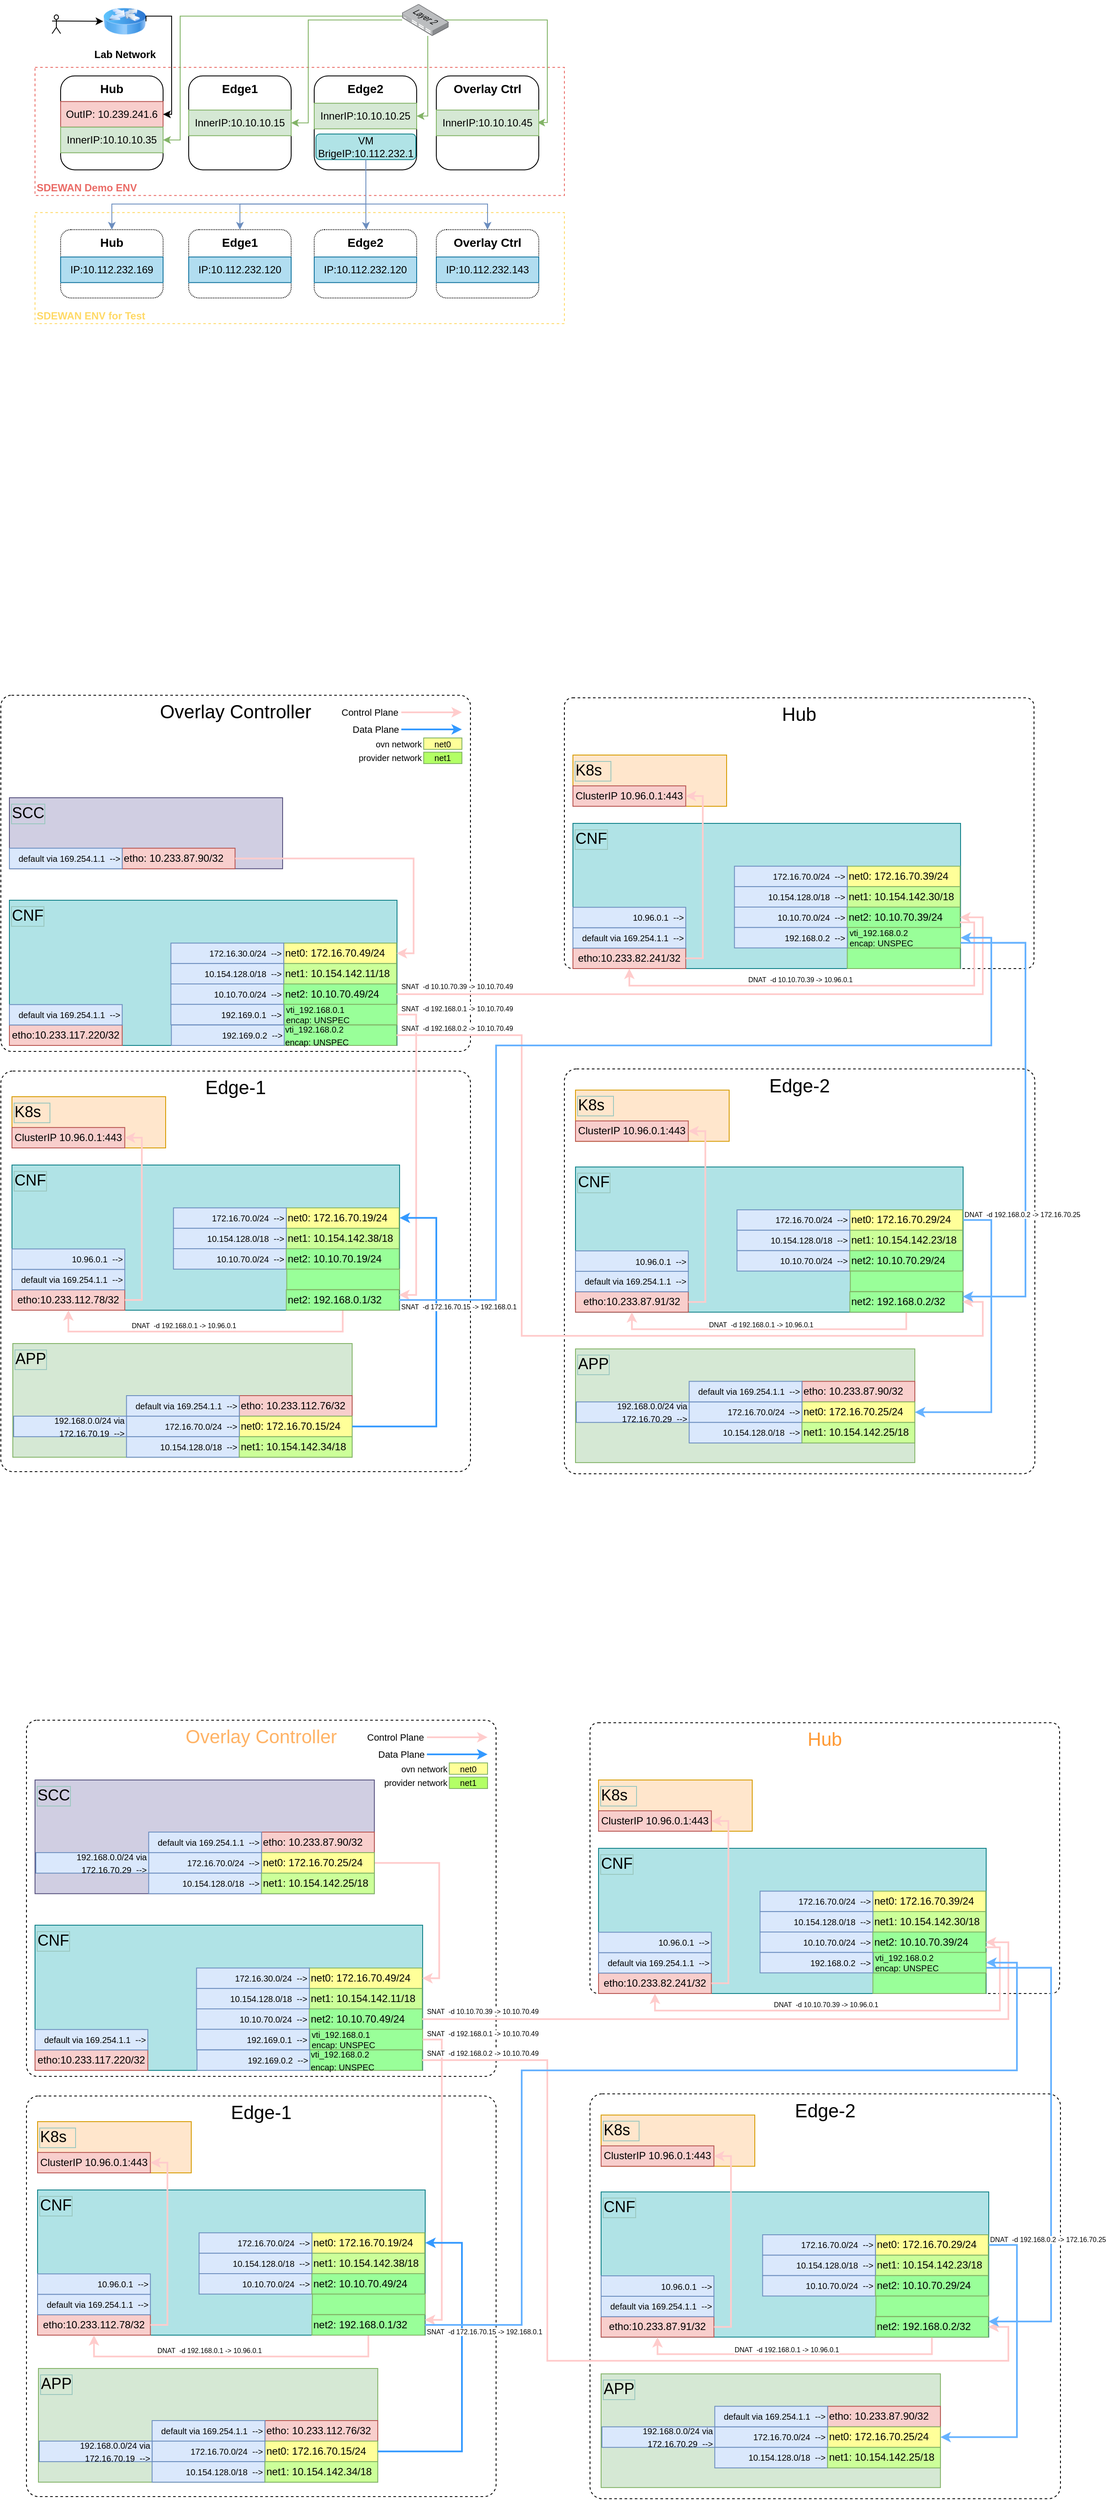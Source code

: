 <mxfile version="15.0.6" type="github">
  <diagram id="uPRll6M5eb0Z-0uBqnHo" name="Page-1">
    <mxGraphModel dx="1730" dy="1261" grid="1" gridSize="10" guides="1" tooltips="1" connect="1" arrows="1" fold="1" page="1" pageScale="1" pageWidth="1100" pageHeight="850" math="0" shadow="0">
      <root>
        <mxCell id="0" />
        <mxCell id="1" parent="0" />
        <mxCell id="fcIH0-72oSz8u45Yj2zX-53" value="" style="group" parent="1" vertex="1" connectable="0">
          <mxGeometry x="20" y="860" width="1211" height="911.5" as="geometry" />
        </mxCell>
        <mxCell id="_BiiGx_ub_-qpmht187N-230" value="" style="group;" parent="fcIH0-72oSz8u45Yj2zX-53" vertex="1" connectable="0">
          <mxGeometry x="660" y="437.5" width="551" height="474" as="geometry" />
        </mxCell>
        <mxCell id="_BiiGx_ub_-qpmht187N-104" value="Edge-2" style="rounded=1;whiteSpace=wrap;html=1;fontSize=22;verticalAlign=top;arcSize=3;dashed=1;container=0;" parent="_BiiGx_ub_-qpmht187N-230" vertex="1">
          <mxGeometry width="551" height="474" as="geometry" />
        </mxCell>
        <mxCell id="_BiiGx_ub_-qpmht187N-105" value="APP" style="rounded=0;whiteSpace=wrap;html=1;align=left;verticalAlign=top;labelBorderColor=#9AC7BF;fontSize=18;container=0;fillColor=#d5e8d4;strokeColor=#82b366;" parent="_BiiGx_ub_-qpmht187N-230" vertex="1">
          <mxGeometry x="13" y="327.78" width="397.43" height="133.14" as="geometry" />
        </mxCell>
        <mxCell id="_BiiGx_ub_-qpmht187N-106" value="&lt;span style=&quot;text-align: center&quot;&gt;etho: 10.233.87.90/32&lt;/span&gt;" style="rounded=0;whiteSpace=wrap;html=1;strokeColor=#b85450;container=0;fillColor=#f8cecc;align=left;" parent="_BiiGx_ub_-qpmht187N-230" vertex="1">
          <mxGeometry x="278.285" y="365.781" width="132.145" height="24.046" as="geometry" />
        </mxCell>
        <mxCell id="_BiiGx_ub_-qpmht187N-107" value="net0: 172.16.70.25/24" style="rounded=0;whiteSpace=wrap;html=1;strokeColor=#82b366;container=0;align=left;fillColor=#FFFF99;" parent="_BiiGx_ub_-qpmht187N-230" vertex="1">
          <mxGeometry x="278.285" y="389.827" width="132.145" height="24.046" as="geometry" />
        </mxCell>
        <mxCell id="_BiiGx_ub_-qpmht187N-108" value="172.16.70.0/24&amp;nbsp; --&amp;gt;" style="rounded=0;whiteSpace=wrap;html=1;fillColor=#dae8fc;strokeColor=#6c8ebf;container=0;fontSize=10;align=right;" parent="_BiiGx_ub_-qpmht187N-230" vertex="1">
          <mxGeometry x="146.141" y="389.827" width="132.145" height="24.046" as="geometry" />
        </mxCell>
        <mxCell id="_BiiGx_ub_-qpmht187N-109" value="10.154.128.0/18&amp;nbsp; --&amp;gt;" style="rounded=0;whiteSpace=wrap;html=1;fillColor=#dae8fc;strokeColor=#6c8ebf;container=0;fontSize=10;align=right;" parent="_BiiGx_ub_-qpmht187N-230" vertex="1">
          <mxGeometry x="146.141" y="413.873" width="132.145" height="24.046" as="geometry" />
        </mxCell>
        <mxCell id="_BiiGx_ub_-qpmht187N-110" value="net1: 10.154.142.25/18" style="rounded=0;whiteSpace=wrap;html=1;strokeColor=#82b366;container=0;align=left;fillColor=#CCFF99;" parent="_BiiGx_ub_-qpmht187N-230" vertex="1">
          <mxGeometry x="278.285" y="413.874" width="132.145" height="24.046" as="geometry" />
        </mxCell>
        <mxCell id="_BiiGx_ub_-qpmht187N-111" value="&lt;font style=&quot;font-size: 10px&quot;&gt;default via 169.254.1.1&amp;nbsp; --&amp;gt;&lt;/font&gt;" style="rounded=0;whiteSpace=wrap;html=1;fillColor=#dae8fc;strokeColor=#6c8ebf;container=0;align=right;" parent="_BiiGx_ub_-qpmht187N-230" vertex="1">
          <mxGeometry x="146.142" y="365.78" width="132.145" height="24.046" as="geometry" />
        </mxCell>
        <mxCell id="_BiiGx_ub_-qpmht187N-112" value="&lt;font style=&quot;font-size: 10px&quot;&gt;192.168.0.0/24 via 172.16.70.29&amp;nbsp; --&amp;gt;&lt;/font&gt;" style="rounded=0;whiteSpace=wrap;html=1;fillColor=#dae8fc;strokeColor=#6c8ebf;container=0;align=right;" parent="_BiiGx_ub_-qpmht187N-230" vertex="1">
          <mxGeometry x="14" y="389.827" width="132.145" height="24.046" as="geometry" />
        </mxCell>
        <mxCell id="_BiiGx_ub_-qpmht187N-113" value="CNF" style="rounded=0;whiteSpace=wrap;html=1;align=left;verticalAlign=top;labelBorderColor=#9AC7BF;fontSize=18;container=0;fillColor=#b0e3e6;strokeColor=#0e8088;" parent="_BiiGx_ub_-qpmht187N-230" vertex="1">
          <mxGeometry x="13" y="114.78" width="454" height="169.999" as="geometry" />
        </mxCell>
        <mxCell id="_BiiGx_ub_-qpmht187N-114" value="&lt;span&gt;etho:10.233.87.91/32&lt;br&gt;&lt;/span&gt;" style="rounded=0;whiteSpace=wrap;html=1;fillColor=#f8cecc;strokeColor=#b85450;container=0;" parent="_BiiGx_ub_-qpmht187N-230" vertex="1">
          <mxGeometry x="13.001" y="260.868" width="132.143" height="23.911" as="geometry" />
        </mxCell>
        <mxCell id="_BiiGx_ub_-qpmht187N-256" style="edgeStyle=orthogonalEdgeStyle;rounded=0;orthogonalLoop=1;jettySize=auto;html=1;exitX=1;exitY=0.5;exitDx=0;exitDy=0;entryX=1;entryY=0.5;entryDx=0;entryDy=0;fontSize=10;fontColor=#67AB9F;strokeColor=#66B2FF;strokeWidth=2;" parent="_BiiGx_ub_-qpmht187N-230" source="_BiiGx_ub_-qpmht187N-115" target="_BiiGx_ub_-qpmht187N-107" edge="1">
          <mxGeometry relative="1" as="geometry">
            <Array as="points">
              <mxPoint x="500" y="177" />
              <mxPoint x="500" y="402" />
            </Array>
          </mxGeometry>
        </mxCell>
        <mxCell id="_BiiGx_ub_-qpmht187N-115" value="net0: 172.16.70.29/24" style="rounded=0;whiteSpace=wrap;html=1;strokeColor=#82b366;container=0;align=left;fillColor=#FFFF99;" parent="_BiiGx_ub_-qpmht187N-230" vertex="1">
          <mxGeometry x="334.313" y="164.954" width="132.143" height="23.911" as="geometry" />
        </mxCell>
        <mxCell id="_BiiGx_ub_-qpmht187N-116" value="net1: 10.154.142.23/18" style="rounded=0;whiteSpace=wrap;html=1;strokeColor=#82b366;container=0;fillColor=#CCFF99;align=left;" parent="_BiiGx_ub_-qpmht187N-230" vertex="1">
          <mxGeometry x="334.313" y="188.865" width="132.143" height="23.911" as="geometry" />
        </mxCell>
        <mxCell id="_BiiGx_ub_-qpmht187N-117" value="172.16.70.0/24&amp;nbsp; --&amp;gt;" style="rounded=0;whiteSpace=wrap;html=1;fillColor=#dae8fc;strokeColor=#6c8ebf;container=0;fontSize=10;align=right;" parent="_BiiGx_ub_-qpmht187N-230" vertex="1">
          <mxGeometry x="202.17" y="164.954" width="132.143" height="23.911" as="geometry" />
        </mxCell>
        <mxCell id="_BiiGx_ub_-qpmht187N-118" value="10.154.128.0/18&amp;nbsp; --&amp;gt;" style="rounded=0;whiteSpace=wrap;html=1;fillColor=#dae8fc;strokeColor=#6c8ebf;container=0;fontSize=10;align=right;" parent="_BiiGx_ub_-qpmht187N-230" vertex="1">
          <mxGeometry x="202.17" y="188.865" width="132.143" height="23.911" as="geometry" />
        </mxCell>
        <mxCell id="_BiiGx_ub_-qpmht187N-119" value="10.10.70.0/24&amp;nbsp; --&amp;gt;" style="rounded=0;whiteSpace=wrap;html=1;fillColor=#dae8fc;strokeColor=#6c8ebf;container=0;fontSize=10;align=right;" parent="_BiiGx_ub_-qpmht187N-230" vertex="1">
          <mxGeometry x="202.17" y="212.776" width="132.143" height="23.911" as="geometry" />
        </mxCell>
        <mxCell id="_BiiGx_ub_-qpmht187N-120" value="&lt;font style=&quot;font-size: 10px&quot;&gt;default via 169.254.1.1&amp;nbsp; --&amp;gt;&lt;/font&gt;" style="rounded=0;whiteSpace=wrap;html=1;fillColor=#dae8fc;strokeColor=#6c8ebf;container=0;align=right;" parent="_BiiGx_ub_-qpmht187N-230" vertex="1">
          <mxGeometry x="13.001" y="236.957" width="132.143" height="23.911" as="geometry" />
        </mxCell>
        <mxCell id="_BiiGx_ub_-qpmht187N-121" value="net2: 10.10.70.29/24" style="rounded=0;whiteSpace=wrap;html=1;strokeColor=#82b366;container=0;align=left;fillColor=#99FF99;" parent="_BiiGx_ub_-qpmht187N-230" vertex="1">
          <mxGeometry x="334.313" y="212.777" width="132.143" height="23.911" as="geometry" />
        </mxCell>
        <mxCell id="_BiiGx_ub_-qpmht187N-122" value="" style="rounded=0;whiteSpace=wrap;html=1;strokeColor=#82b366;container=0;align=left;fillColor=#99FF99;" parent="_BiiGx_ub_-qpmht187N-230" vertex="1">
          <mxGeometry x="334.853" y="236.689" width="132.143" height="23.911" as="geometry" />
        </mxCell>
        <mxCell id="_BiiGx_ub_-qpmht187N-248" style="edgeStyle=orthogonalEdgeStyle;rounded=0;orthogonalLoop=1;jettySize=auto;html=1;exitX=0.5;exitY=1;exitDx=0;exitDy=0;entryX=0.5;entryY=1;entryDx=0;entryDy=0;fontSize=10;fontColor=#67AB9F;strokeColor=#FFCCCC;strokeWidth=2;" parent="_BiiGx_ub_-qpmht187N-230" source="_BiiGx_ub_-qpmht187N-123" target="_BiiGx_ub_-qpmht187N-114" edge="1">
          <mxGeometry relative="1" as="geometry" />
        </mxCell>
        <mxCell id="_BiiGx_ub_-qpmht187N-123" value="net2: 192.168.0.2/32" style="rounded=0;whiteSpace=wrap;html=1;strokeColor=#82b366;container=0;align=left;fillColor=#99FF99;" parent="_BiiGx_ub_-qpmht187N-230" vertex="1">
          <mxGeometry x="334.313" y="260.869" width="132.143" height="23.911" as="geometry" />
        </mxCell>
        <mxCell id="_BiiGx_ub_-qpmht187N-124" value="&lt;font style=&quot;font-size: 10px&quot;&gt;&amp;nbsp; 10.96.0.1&amp;nbsp; --&amp;gt;&lt;/font&gt;" style="rounded=0;whiteSpace=wrap;html=1;fillColor=#dae8fc;strokeColor=#6c8ebf;container=0;align=right;" parent="_BiiGx_ub_-qpmht187N-230" vertex="1">
          <mxGeometry x="13.001" y="213.046" width="132.143" height="23.911" as="geometry" />
        </mxCell>
        <mxCell id="_BiiGx_ub_-qpmht187N-240" value="" style="group" parent="_BiiGx_ub_-qpmht187N-230" vertex="1" connectable="0">
          <mxGeometry x="13" y="24.78" width="180" height="60" as="geometry" />
        </mxCell>
        <mxCell id="_BiiGx_ub_-qpmht187N-241" value="K8s&amp;nbsp;&amp;nbsp;" style="rounded=0;whiteSpace=wrap;html=1;align=left;verticalAlign=top;labelBorderColor=#9AC7BF;fontSize=18;container=0;fillColor=#ffe6cc;strokeColor=#d79b00;" parent="_BiiGx_ub_-qpmht187N-240" vertex="1">
          <mxGeometry width="180" height="60" as="geometry" />
        </mxCell>
        <mxCell id="_BiiGx_ub_-qpmht187N-242" value="ClusterIP 10.96.0.1:443" style="rounded=0;whiteSpace=wrap;html=1;fillColor=#f8cecc;strokeColor=#b85450;container=0;" parent="_BiiGx_ub_-qpmht187N-240" vertex="1">
          <mxGeometry x="0.001" y="36.088" width="132.143" height="23.911" as="geometry" />
        </mxCell>
        <mxCell id="_BiiGx_ub_-qpmht187N-250" style="edgeStyle=orthogonalEdgeStyle;rounded=0;orthogonalLoop=1;jettySize=auto;html=1;exitX=1;exitY=0.5;exitDx=0;exitDy=0;entryX=1;entryY=0.5;entryDx=0;entryDy=0;fontSize=10;fontColor=#67AB9F;strokeColor=#FFCCCC;strokeWidth=2;" parent="_BiiGx_ub_-qpmht187N-230" source="_BiiGx_ub_-qpmht187N-114" target="_BiiGx_ub_-qpmht187N-242" edge="1">
          <mxGeometry relative="1" as="geometry" />
        </mxCell>
        <mxCell id="fcIH0-72oSz8u45Yj2zX-9" value="DNAT&amp;nbsp; -d 192.168.0.1 -&amp;gt; 10.96.0.1" style="edgeLabel;html=1;align=center;verticalAlign=middle;resizable=0;points=[];fontSize=8;" parent="_BiiGx_ub_-qpmht187N-230" vertex="1" connectable="0">
          <mxGeometry x="230.0" y="299.5" as="geometry" />
        </mxCell>
        <mxCell id="_BiiGx_ub_-qpmht187N-260" value="" style="group" parent="fcIH0-72oSz8u45Yj2zX-53" vertex="1" connectable="0">
          <mxGeometry x="660" y="10" width="550" height="317" as="geometry" />
        </mxCell>
        <mxCell id="3yVlGVuV2btpdbxURkGZ-27" value="&lt;font color=&quot;#000000&quot;&gt;Hub&lt;/font&gt;" style="rounded=1;whiteSpace=wrap;html=1;fontSize=22;verticalAlign=top;arcSize=3;dashed=1;container=0;fontColor=#67AB9F;" parent="_BiiGx_ub_-qpmht187N-260" vertex="1">
          <mxGeometry y="-7" width="550" height="317" as="geometry" />
        </mxCell>
        <mxCell id="_BiiGx_ub_-qpmht187N-131" value="CNF" style="rounded=0;whiteSpace=wrap;html=1;align=left;verticalAlign=top;labelBorderColor=#9AC7BF;fontSize=18;container=0;fillColor=#b0e3e6;strokeColor=#0e8088;" parent="_BiiGx_ub_-qpmht187N-260" vertex="1">
          <mxGeometry x="10" y="140" width="454" height="169.999" as="geometry" />
        </mxCell>
        <mxCell id="_BiiGx_ub_-qpmht187N-132" value="&lt;span&gt;etho:10.233.82.241/32&lt;br&gt;&lt;/span&gt;" style="rounded=0;whiteSpace=wrap;html=1;fillColor=#f8cecc;strokeColor=#b85450;container=0;" parent="_BiiGx_ub_-qpmht187N-260" vertex="1">
          <mxGeometry x="10.001" y="286.088" width="132.143" height="23.911" as="geometry" />
        </mxCell>
        <mxCell id="_BiiGx_ub_-qpmht187N-133" value="net0: 172.16.70.39/24" style="rounded=0;whiteSpace=wrap;html=1;strokeColor=#82b366;container=0;align=left;fillColor=#FFFF99;" parent="_BiiGx_ub_-qpmht187N-260" vertex="1">
          <mxGeometry x="331.313" y="190.174" width="132.143" height="23.911" as="geometry" />
        </mxCell>
        <mxCell id="_BiiGx_ub_-qpmht187N-134" value="net1: 10.154.142.30/18" style="rounded=0;whiteSpace=wrap;html=1;strokeColor=#82b366;container=0;fillColor=#CCFF99;align=left;" parent="_BiiGx_ub_-qpmht187N-260" vertex="1">
          <mxGeometry x="331.313" y="214.085" width="132.143" height="23.911" as="geometry" />
        </mxCell>
        <mxCell id="_BiiGx_ub_-qpmht187N-135" value="172.16.70.0/24&amp;nbsp; --&amp;gt;" style="rounded=0;whiteSpace=wrap;html=1;fillColor=#dae8fc;strokeColor=#6c8ebf;container=0;fontSize=10;align=right;" parent="_BiiGx_ub_-qpmht187N-260" vertex="1">
          <mxGeometry x="199.17" y="190.174" width="132.143" height="23.911" as="geometry" />
        </mxCell>
        <mxCell id="_BiiGx_ub_-qpmht187N-136" value="10.154.128.0/18&amp;nbsp; --&amp;gt;" style="rounded=0;whiteSpace=wrap;html=1;fillColor=#dae8fc;strokeColor=#6c8ebf;container=0;fontSize=10;align=right;" parent="_BiiGx_ub_-qpmht187N-260" vertex="1">
          <mxGeometry x="199.17" y="214.085" width="132.143" height="23.911" as="geometry" />
        </mxCell>
        <mxCell id="_BiiGx_ub_-qpmht187N-137" value="10.10.70.0/24&amp;nbsp; --&amp;gt;" style="rounded=0;whiteSpace=wrap;html=1;fillColor=#dae8fc;strokeColor=#6c8ebf;container=0;fontSize=10;align=right;" parent="_BiiGx_ub_-qpmht187N-260" vertex="1">
          <mxGeometry x="199.17" y="237.996" width="132.143" height="23.911" as="geometry" />
        </mxCell>
        <mxCell id="_BiiGx_ub_-qpmht187N-138" value="&lt;font style=&quot;font-size: 10px&quot;&gt;default via 169.254.1.1&amp;nbsp; --&amp;gt;&lt;/font&gt;" style="rounded=0;whiteSpace=wrap;html=1;fillColor=#dae8fc;strokeColor=#6c8ebf;container=0;align=right;" parent="_BiiGx_ub_-qpmht187N-260" vertex="1">
          <mxGeometry x="10.001" y="262.177" width="132.143" height="23.911" as="geometry" />
        </mxCell>
        <mxCell id="_BiiGx_ub_-qpmht187N-139" value="net2: 10.10.70.39/24" style="rounded=0;whiteSpace=wrap;html=1;strokeColor=#82b366;container=0;align=left;fillColor=#99FF99;" parent="_BiiGx_ub_-qpmht187N-260" vertex="1">
          <mxGeometry x="331.313" y="237.997" width="132.143" height="23.911" as="geometry" />
        </mxCell>
        <mxCell id="_BiiGx_ub_-qpmht187N-140" value="vti_192.168.0.2&lt;br&gt;encap: UNSPEC" style="rounded=0;whiteSpace=wrap;html=1;strokeColor=#82b366;container=0;align=left;fillColor=#99FF99;fontSize=10;" parent="_BiiGx_ub_-qpmht187N-260" vertex="1">
          <mxGeometry x="331.853" y="261.909" width="132.143" height="23.911" as="geometry" />
        </mxCell>
        <mxCell id="_BiiGx_ub_-qpmht187N-141" value="" style="rounded=0;whiteSpace=wrap;html=1;strokeColor=#82b366;container=0;align=left;fillColor=#99FF99;" parent="_BiiGx_ub_-qpmht187N-260" vertex="1">
          <mxGeometry x="331.313" y="286.089" width="132.143" height="23.911" as="geometry" />
        </mxCell>
        <mxCell id="_BiiGx_ub_-qpmht187N-142" value="&lt;font style=&quot;font-size: 10px&quot;&gt;&amp;nbsp; 10.96.0.1&amp;nbsp; --&amp;gt;&lt;/font&gt;" style="rounded=0;whiteSpace=wrap;html=1;fillColor=#dae8fc;strokeColor=#6c8ebf;container=0;align=right;" parent="_BiiGx_ub_-qpmht187N-260" vertex="1">
          <mxGeometry x="10.001" y="238.266" width="132.143" height="23.911" as="geometry" />
        </mxCell>
        <mxCell id="_BiiGx_ub_-qpmht187N-144" value="192.168.0.2&amp;nbsp; --&amp;gt;" style="rounded=0;whiteSpace=wrap;html=1;fillColor=#dae8fc;strokeColor=#6c8ebf;container=0;fontSize=10;align=right;" parent="_BiiGx_ub_-qpmht187N-260" vertex="1">
          <mxGeometry x="199.17" y="261.906" width="132.143" height="23.911" as="geometry" />
        </mxCell>
        <mxCell id="_BiiGx_ub_-qpmht187N-236" value="" style="group" parent="_BiiGx_ub_-qpmht187N-260" vertex="1" connectable="0">
          <mxGeometry x="10" y="60" width="180" height="60" as="geometry" />
        </mxCell>
        <mxCell id="_BiiGx_ub_-qpmht187N-187" value="K8s&amp;nbsp;&amp;nbsp;" style="rounded=0;whiteSpace=wrap;html=1;align=left;verticalAlign=top;labelBorderColor=#9AC7BF;fontSize=18;container=0;fillColor=#ffe6cc;strokeColor=#d79b00;" parent="_BiiGx_ub_-qpmht187N-236" vertex="1">
          <mxGeometry width="180" height="60" as="geometry" />
        </mxCell>
        <mxCell id="_BiiGx_ub_-qpmht187N-188" value="ClusterIP 10.96.0.1:443" style="rounded=0;whiteSpace=wrap;html=1;fillColor=#f8cecc;strokeColor=#b85450;container=0;" parent="_BiiGx_ub_-qpmht187N-236" vertex="1">
          <mxGeometry x="0.001" y="36.088" width="132.143" height="23.911" as="geometry" />
        </mxCell>
        <mxCell id="cJAg5BunOK3X6khebrht-1" style="edgeStyle=orthogonalEdgeStyle;rounded=0;orthogonalLoop=1;jettySize=auto;html=1;exitX=1;exitY=0.5;exitDx=0;exitDy=0;entryX=1;entryY=0.5;entryDx=0;entryDy=0;strokeColor=#FFCCCC;strokeWidth=2;" parent="_BiiGx_ub_-qpmht187N-260" source="_BiiGx_ub_-qpmht187N-132" target="_BiiGx_ub_-qpmht187N-188" edge="1">
          <mxGeometry relative="1" as="geometry" />
        </mxCell>
        <mxCell id="fcIH0-72oSz8u45Yj2zX-10" style="edgeStyle=orthogonalEdgeStyle;rounded=0;orthogonalLoop=1;jettySize=auto;html=1;exitX=1;exitY=0.75;exitDx=0;exitDy=0;entryX=0.5;entryY=1;entryDx=0;entryDy=0;strokeWidth=2;strokeColor=#FFCCCC;" parent="_BiiGx_ub_-qpmht187N-260" source="_BiiGx_ub_-qpmht187N-139" target="_BiiGx_ub_-qpmht187N-132" edge="1">
          <mxGeometry relative="1" as="geometry">
            <Array as="points">
              <mxPoint x="480" y="256" />
              <mxPoint x="480" y="330" />
              <mxPoint x="76" y="330" />
            </Array>
          </mxGeometry>
        </mxCell>
        <mxCell id="_BiiGx_ub_-qpmht187N-175" value="" style="group;fillColor=#ffffff;container=0;" parent="fcIH0-72oSz8u45Yj2zX-53" vertex="1" connectable="0">
          <mxGeometry y="440" width="550" height="450" as="geometry" />
        </mxCell>
        <mxCell id="_BiiGx_ub_-qpmht187N-244" value="" style="group" parent="fcIH0-72oSz8u45Yj2zX-53" vertex="1" connectable="0">
          <mxGeometry width="554.0" height="417" as="geometry" />
        </mxCell>
        <mxCell id="_BiiGx_ub_-qpmht187N-147" value="Overlay Controller" style="rounded=1;whiteSpace=wrap;html=1;fontSize=22;verticalAlign=top;arcSize=3;dashed=1;container=0;" parent="_BiiGx_ub_-qpmht187N-244" vertex="1">
          <mxGeometry width="550" height="417" as="geometry" />
        </mxCell>
        <mxCell id="_BiiGx_ub_-qpmht187N-148" value="CNF" style="rounded=0;whiteSpace=wrap;html=1;align=left;verticalAlign=top;labelBorderColor=#9AC7BF;fontSize=18;container=0;fillColor=#b0e3e6;strokeColor=#0e8088;" parent="_BiiGx_ub_-qpmht187N-244" vertex="1">
          <mxGeometry x="10" y="240" width="454" height="169.999" as="geometry" />
        </mxCell>
        <mxCell id="_BiiGx_ub_-qpmht187N-149" value="&lt;span&gt;etho:10.233.117.220/32&lt;br&gt;&lt;/span&gt;" style="rounded=0;whiteSpace=wrap;html=1;fillColor=#f8cecc;strokeColor=#b85450;container=0;" parent="_BiiGx_ub_-qpmht187N-244" vertex="1">
          <mxGeometry x="10.001" y="386.088" width="132.143" height="23.911" as="geometry" />
        </mxCell>
        <mxCell id="_BiiGx_ub_-qpmht187N-150" value="net0: 172.16.70.49/24" style="rounded=0;whiteSpace=wrap;html=1;strokeColor=#82b366;container=0;align=left;fillColor=#FFFF99;" parent="_BiiGx_ub_-qpmht187N-244" vertex="1">
          <mxGeometry x="331.313" y="290.174" width="132.143" height="23.911" as="geometry" />
        </mxCell>
        <mxCell id="_BiiGx_ub_-qpmht187N-151" value="net1: 10.154.142.11/18" style="rounded=0;whiteSpace=wrap;html=1;strokeColor=#82b366;container=0;fillColor=#CCFF99;align=left;" parent="_BiiGx_ub_-qpmht187N-244" vertex="1">
          <mxGeometry x="331.313" y="314.085" width="132.143" height="23.911" as="geometry" />
        </mxCell>
        <mxCell id="_BiiGx_ub_-qpmht187N-152" value="172.16.30.0/24&amp;nbsp; --&amp;gt;" style="rounded=0;whiteSpace=wrap;html=1;fillColor=#dae8fc;strokeColor=#6c8ebf;container=0;fontSize=10;align=right;" parent="_BiiGx_ub_-qpmht187N-244" vertex="1">
          <mxGeometry x="199.17" y="290.174" width="132.143" height="23.911" as="geometry" />
        </mxCell>
        <mxCell id="_BiiGx_ub_-qpmht187N-153" value="10.154.128.0/18&amp;nbsp; --&amp;gt;" style="rounded=0;whiteSpace=wrap;html=1;fillColor=#dae8fc;strokeColor=#6c8ebf;container=0;fontSize=10;align=right;" parent="_BiiGx_ub_-qpmht187N-244" vertex="1">
          <mxGeometry x="199.17" y="314.085" width="132.143" height="23.911" as="geometry" />
        </mxCell>
        <mxCell id="_BiiGx_ub_-qpmht187N-154" value="10.10.70.0/24&amp;nbsp; --&amp;gt;" style="rounded=0;whiteSpace=wrap;html=1;fillColor=#dae8fc;strokeColor=#6c8ebf;container=0;fontSize=10;align=right;" parent="_BiiGx_ub_-qpmht187N-244" vertex="1">
          <mxGeometry x="199.17" y="337.996" width="132.143" height="23.911" as="geometry" />
        </mxCell>
        <mxCell id="_BiiGx_ub_-qpmht187N-155" value="&lt;font style=&quot;font-size: 10px&quot;&gt;default via 169.254.1.1&amp;nbsp; --&amp;gt;&lt;/font&gt;" style="rounded=0;whiteSpace=wrap;html=1;fillColor=#dae8fc;strokeColor=#6c8ebf;container=0;align=right;" parent="_BiiGx_ub_-qpmht187N-244" vertex="1">
          <mxGeometry x="10.001" y="362.177" width="132.143" height="23.911" as="geometry" />
        </mxCell>
        <mxCell id="_BiiGx_ub_-qpmht187N-156" value="net2: 10.10.70.49/24" style="rounded=0;whiteSpace=wrap;html=1;strokeColor=#82b366;container=0;align=left;fillColor=#99FF99;" parent="_BiiGx_ub_-qpmht187N-244" vertex="1">
          <mxGeometry x="331.313" y="337.997" width="132.143" height="23.911" as="geometry" />
        </mxCell>
        <mxCell id="_BiiGx_ub_-qpmht187N-157" value="&lt;span&gt;vti_192.168.0.1&lt;/span&gt;&lt;br&gt;&lt;span&gt;encap: UNSPEC&lt;/span&gt;" style="rounded=0;whiteSpace=wrap;html=1;strokeColor=#82b366;container=0;align=left;fillColor=#99FF99;fontSize=10;" parent="_BiiGx_ub_-qpmht187N-244" vertex="1">
          <mxGeometry x="331.853" y="361.909" width="132.143" height="23.911" as="geometry" />
        </mxCell>
        <mxCell id="_BiiGx_ub_-qpmht187N-158" value="&lt;span style=&quot;font-size: 10px&quot;&gt;vti_192.168.0.2&lt;br&gt;&lt;/span&gt;&lt;span style=&quot;font-size: 10px&quot;&gt;encap: UNSPEC&lt;/span&gt;" style="rounded=0;whiteSpace=wrap;html=1;strokeColor=#82b366;container=0;align=left;fillColor=#99FF99;" parent="_BiiGx_ub_-qpmht187N-244" vertex="1">
          <mxGeometry x="331.313" y="386.089" width="132.143" height="23.911" as="geometry" />
        </mxCell>
        <mxCell id="_BiiGx_ub_-qpmht187N-160" value="192.169.0.1&amp;nbsp; --&amp;gt;" style="rounded=0;whiteSpace=wrap;html=1;fillColor=#dae8fc;strokeColor=#6c8ebf;container=0;fontSize=10;align=right;" parent="_BiiGx_ub_-qpmht187N-244" vertex="1">
          <mxGeometry x="199.17" y="361.906" width="132.143" height="23.911" as="geometry" />
        </mxCell>
        <mxCell id="_BiiGx_ub_-qpmht187N-172" value="192.169.0.2&amp;nbsp; --&amp;gt;" style="rounded=0;whiteSpace=wrap;html=1;fillColor=#dae8fc;strokeColor=#6c8ebf;container=0;fontSize=10;align=right;" parent="_BiiGx_ub_-qpmht187N-244" vertex="1">
          <mxGeometry x="199.71" y="386.086" width="132.143" height="23.911" as="geometry" />
        </mxCell>
        <mxCell id="_BiiGx_ub_-qpmht187N-164" value="SCC" style="rounded=0;whiteSpace=wrap;html=1;align=left;verticalAlign=top;labelBorderColor=#9AC7BF;fontSize=18;container=0;fillColor=#d0cee2;strokeColor=#56517e;" parent="_BiiGx_ub_-qpmht187N-244" vertex="1">
          <mxGeometry x="10" y="120" width="320" height="83.14" as="geometry" />
        </mxCell>
        <mxCell id="_BiiGx_ub_-qpmht187N-165" value="&lt;span style=&quot;text-align: center&quot;&gt;etho: 10.233.87.90/32&lt;/span&gt;" style="rounded=0;whiteSpace=wrap;html=1;strokeColor=#b85450;container=0;fillColor=#f8cecc;align=left;" parent="_BiiGx_ub_-qpmht187N-244" vertex="1">
          <mxGeometry x="142.145" y="179.091" width="132.145" height="24.046" as="geometry" />
        </mxCell>
        <mxCell id="_BiiGx_ub_-qpmht187N-170" value="&lt;font style=&quot;font-size: 10px&quot;&gt;default via 169.254.1.1&amp;nbsp; --&amp;gt;&lt;/font&gt;" style="rounded=0;whiteSpace=wrap;html=1;fillColor=#dae8fc;strokeColor=#6c8ebf;container=0;align=right;" parent="_BiiGx_ub_-qpmht187N-244" vertex="1">
          <mxGeometry x="10.002" y="179.09" width="132.145" height="24.046" as="geometry" />
        </mxCell>
        <mxCell id="fcIH0-72oSz8u45Yj2zX-12" value="SNAT&amp;nbsp; -d 10.10.70.39 -&amp;gt; 10.10.70.49" style="edgeLabel;html=1;align=center;verticalAlign=middle;resizable=0;points=[];fontSize=8;" parent="_BiiGx_ub_-qpmht187N-244" vertex="1" connectable="0">
          <mxGeometry x="534.0" y="341" as="geometry" />
        </mxCell>
        <mxCell id="fcIH0-72oSz8u45Yj2zX-14" value="SNAT&amp;nbsp; -d 192.168.0.1 -&amp;gt; 10.10.70.49" style="edgeLabel;html=1;align=center;verticalAlign=middle;resizable=0;points=[];fontSize=8;" parent="_BiiGx_ub_-qpmht187N-244" vertex="1" connectable="0">
          <mxGeometry x="534.0" y="367.18" as="geometry" />
        </mxCell>
        <mxCell id="fcIH0-72oSz8u45Yj2zX-51" value="" style="group;fontSize=10;align=center;" parent="_BiiGx_ub_-qpmht187N-244" vertex="1" connectable="0">
          <mxGeometry x="420" y="50" width="120" height="30" as="geometry" />
        </mxCell>
        <mxCell id="fcIH0-72oSz8u45Yj2zX-46" value="" style="group;fontSize=10;align=center;" parent="fcIH0-72oSz8u45Yj2zX-51" vertex="1" connectable="0">
          <mxGeometry width="120.0" height="13.349" as="geometry" />
        </mxCell>
        <mxCell id="fcIH0-72oSz8u45Yj2zX-44" value="net0" style="rounded=0;whiteSpace=wrap;html=1;strokeColor=#82b366;container=0;align=center;fillColor=#FFFF99;fontSize=10;" parent="fcIH0-72oSz8u45Yj2zX-46" vertex="1">
          <mxGeometry x="75.196" width="44.804" height="13.349" as="geometry" />
        </mxCell>
        <mxCell id="fcIH0-72oSz8u45Yj2zX-45" value="ovn network" style="text;html=1;strokeColor=none;fillColor=none;align=right;verticalAlign=middle;whiteSpace=wrap;rounded=0;fontSize=10;" parent="fcIH0-72oSz8u45Yj2zX-46" vertex="1">
          <mxGeometry y="1.11" width="75.273" height="11.101" as="geometry" />
        </mxCell>
        <mxCell id="fcIH0-72oSz8u45Yj2zX-47" value="" style="group;fontSize=10;align=center;" parent="fcIH0-72oSz8u45Yj2zX-51" vertex="1" connectable="0">
          <mxGeometry y="16.651" width="120.0" height="13.349" as="geometry" />
        </mxCell>
        <mxCell id="fcIH0-72oSz8u45Yj2zX-48" value="net1" style="rounded=0;whiteSpace=wrap;html=1;strokeColor=#82b366;container=0;align=center;fillColor=#B3FF66;fontSize=10;" parent="fcIH0-72oSz8u45Yj2zX-47" vertex="1">
          <mxGeometry x="75.196" width="44.804" height="13.349" as="geometry" />
        </mxCell>
        <mxCell id="fcIH0-72oSz8u45Yj2zX-49" value="&lt;font style=&quot;font-size: 10px;&quot;&gt;provider network&lt;/font&gt;" style="text;html=1;strokeColor=none;fillColor=none;align=right;verticalAlign=middle;whiteSpace=wrap;rounded=0;fontSize=10;" parent="fcIH0-72oSz8u45Yj2zX-47" vertex="1">
          <mxGeometry x="-32.727" y="1.11" width="108.0" height="11.101" as="geometry" />
        </mxCell>
        <mxCell id="_BiiGx_ub_-qpmht187N-227" style="edgeStyle=orthogonalEdgeStyle;rounded=0;orthogonalLoop=1;jettySize=auto;html=1;exitX=1;exitY=0.5;exitDx=0;exitDy=0;entryX=1;entryY=0.5;entryDx=0;entryDy=0;fontSize=10;fontColor=#67AB9F;strokeColor=#FFCCCC;strokeWidth=2;" parent="_BiiGx_ub_-qpmht187N-244" source="_BiiGx_ub_-qpmht187N-165" target="_BiiGx_ub_-qpmht187N-150" edge="1">
          <mxGeometry as="geometry">
            <mxPoint x="407.43" y="167.07" as="sourcePoint" />
          </mxGeometry>
        </mxCell>
        <mxCell id="_BiiGx_ub_-qpmht187N-185" style="edgeStyle=orthogonalEdgeStyle;rounded=0;orthogonalLoop=1;jettySize=auto;html=1;exitX=1;exitY=0.5;exitDx=0;exitDy=0;fontSize=10;fontColor=#67AB9F;strokeWidth=2;strokeColor=#FFCCCC;entryX=1;entryY=0.5;entryDx=0;entryDy=0;" parent="fcIH0-72oSz8u45Yj2zX-53" source="_BiiGx_ub_-qpmht187N-158" target="_BiiGx_ub_-qpmht187N-123" edge="1">
          <mxGeometry relative="1" as="geometry">
            <mxPoint x="1250" y="710" as="targetPoint" />
            <Array as="points">
              <mxPoint x="610" y="398" />
              <mxPoint x="610" y="750" />
              <mxPoint x="1150" y="750" />
              <mxPoint x="1150" y="710" />
            </Array>
          </mxGeometry>
        </mxCell>
        <mxCell id="3yVlGVuV2btpdbxURkGZ-30" value="Edge-1" style="rounded=1;whiteSpace=wrap;html=1;fontSize=22;verticalAlign=top;arcSize=3;dashed=1;container=0;fillColor=none;" parent="fcIH0-72oSz8u45Yj2zX-53" vertex="1">
          <mxGeometry y="440" width="550" height="469" as="geometry" />
        </mxCell>
        <mxCell id="_BiiGx_ub_-qpmht187N-193" value="" style="group;fillColor=#b0e3e6;strokeColor=#0e8088;container=0;" parent="fcIH0-72oSz8u45Yj2zX-53" vertex="1" connectable="0">
          <mxGeometry x="13" y="550" width="454" height="170.0" as="geometry" />
        </mxCell>
        <mxCell id="3yVlGVuV2btpdbxURkGZ-4" value="CNF" style="rounded=0;whiteSpace=wrap;html=1;align=left;verticalAlign=top;labelBorderColor=#9AC7BF;fontSize=18;container=0;fillColor=#b0e3e6;strokeColor=#0e8088;" parent="fcIH0-72oSz8u45Yj2zX-53" vertex="1">
          <mxGeometry x="13" y="550" width="454" height="169.999" as="geometry" />
        </mxCell>
        <mxCell id="3yVlGVuV2btpdbxURkGZ-2" value="&lt;span&gt;etho:10.233.112.78/32&lt;br&gt;&lt;/span&gt;" style="rounded=0;whiteSpace=wrap;html=1;fillColor=#f8cecc;strokeColor=#b85450;container=0;" parent="fcIH0-72oSz8u45Yj2zX-53" vertex="1">
          <mxGeometry x="13.001" y="696.088" width="132.143" height="23.911" as="geometry" />
        </mxCell>
        <mxCell id="3yVlGVuV2btpdbxURkGZ-3" value="net0: 172.16.70.19/24" style="rounded=0;whiteSpace=wrap;html=1;strokeColor=#82b366;container=0;align=left;fillColor=#FFFF99;" parent="fcIH0-72oSz8u45Yj2zX-53" vertex="1">
          <mxGeometry x="334.313" y="600.174" width="132.143" height="23.911" as="geometry" />
        </mxCell>
        <mxCell id="3yVlGVuV2btpdbxURkGZ-5" value="net1: 10.154.142.38/18" style="rounded=0;whiteSpace=wrap;html=1;strokeColor=#82b366;container=0;fillColor=#CCFF99;align=left;" parent="fcIH0-72oSz8u45Yj2zX-53" vertex="1">
          <mxGeometry x="334.313" y="624.085" width="132.143" height="23.911" as="geometry" />
        </mxCell>
        <mxCell id="3yVlGVuV2btpdbxURkGZ-8" value="172.16.70.0/24&amp;nbsp; --&amp;gt;" style="rounded=0;whiteSpace=wrap;html=1;fillColor=#dae8fc;strokeColor=#6c8ebf;container=0;fontSize=10;align=right;" parent="fcIH0-72oSz8u45Yj2zX-53" vertex="1">
          <mxGeometry x="202.17" y="600.174" width="132.143" height="23.911" as="geometry" />
        </mxCell>
        <mxCell id="3yVlGVuV2btpdbxURkGZ-9" value="10.154.128.0/18&amp;nbsp; --&amp;gt;" style="rounded=0;whiteSpace=wrap;html=1;fillColor=#dae8fc;strokeColor=#6c8ebf;container=0;fontSize=10;align=right;" parent="fcIH0-72oSz8u45Yj2zX-53" vertex="1">
          <mxGeometry x="202.17" y="624.085" width="132.143" height="23.911" as="geometry" />
        </mxCell>
        <mxCell id="3yVlGVuV2btpdbxURkGZ-10" value="10.10.70.0/24&amp;nbsp; --&amp;gt;" style="rounded=0;whiteSpace=wrap;html=1;fillColor=#dae8fc;strokeColor=#6c8ebf;container=0;fontSize=10;align=right;" parent="fcIH0-72oSz8u45Yj2zX-53" vertex="1">
          <mxGeometry x="202.17" y="647.996" width="132.143" height="23.911" as="geometry" />
        </mxCell>
        <mxCell id="3yVlGVuV2btpdbxURkGZ-21" value="&lt;font style=&quot;font-size: 10px&quot;&gt;default via 169.254.1.1&amp;nbsp; --&amp;gt;&lt;/font&gt;" style="rounded=0;whiteSpace=wrap;html=1;fillColor=#dae8fc;strokeColor=#6c8ebf;container=0;align=right;" parent="fcIH0-72oSz8u45Yj2zX-53" vertex="1">
          <mxGeometry x="13.001" y="672.177" width="132.143" height="23.911" as="geometry" />
        </mxCell>
        <mxCell id="_BiiGx_ub_-qpmht187N-15" value="net2: 10.10.70.19/24" style="rounded=0;whiteSpace=wrap;html=1;strokeColor=#82b366;container=0;align=left;fillColor=#99FF99;" parent="fcIH0-72oSz8u45Yj2zX-53" vertex="1">
          <mxGeometry x="334.313" y="647.997" width="132.143" height="23.911" as="geometry" />
        </mxCell>
        <mxCell id="_BiiGx_ub_-qpmht187N-16" value="" style="rounded=0;whiteSpace=wrap;html=1;strokeColor=#82b366;container=0;align=left;fillColor=#99FF99;" parent="fcIH0-72oSz8u45Yj2zX-53" vertex="1">
          <mxGeometry x="334.853" y="671.909" width="132.143" height="23.911" as="geometry" />
        </mxCell>
        <mxCell id="_BiiGx_ub_-qpmht187N-245" style="edgeStyle=orthogonalEdgeStyle;rounded=0;orthogonalLoop=1;jettySize=auto;html=1;exitX=0.5;exitY=1;exitDx=0;exitDy=0;entryX=0.5;entryY=1;entryDx=0;entryDy=0;fontSize=10;fontColor=#67AB9F;strokeColor=#FFCCCC;strokeWidth=2;" parent="fcIH0-72oSz8u45Yj2zX-53" source="_BiiGx_ub_-qpmht187N-17" target="3yVlGVuV2btpdbxURkGZ-2" edge="1">
          <mxGeometry x="13" y="550" as="geometry">
            <Array as="points">
              <mxPoint x="400" y="745" />
              <mxPoint x="79" y="745" />
            </Array>
          </mxGeometry>
        </mxCell>
        <mxCell id="fcIH0-72oSz8u45Yj2zX-8" value="DNAT&amp;nbsp; -d 192.168.0.1 -&amp;gt; 10.96.0.1" style="edgeLabel;html=1;align=center;verticalAlign=middle;resizable=0;points=[];fontSize=8;" parent="_BiiGx_ub_-qpmht187N-245" vertex="1" connectable="0">
          <mxGeometry relative="1" as="geometry">
            <mxPoint x="-26" y="-7" as="offset" />
          </mxGeometry>
        </mxCell>
        <mxCell id="_BiiGx_ub_-qpmht187N-17" value="net2: 192.168.0.1/32" style="rounded=0;whiteSpace=wrap;html=1;strokeColor=#82b366;container=0;align=left;fillColor=#99FF99;" parent="fcIH0-72oSz8u45Yj2zX-53" vertex="1">
          <mxGeometry x="334.313" y="696.089" width="132.143" height="23.911" as="geometry" />
        </mxCell>
        <mxCell id="_BiiGx_ub_-qpmht187N-36" value="&lt;font style=&quot;font-size: 10px&quot;&gt;&amp;nbsp; 10.96.0.1&amp;nbsp; --&amp;gt;&lt;/font&gt;" style="rounded=0;whiteSpace=wrap;html=1;fillColor=#dae8fc;strokeColor=#6c8ebf;container=0;align=right;" parent="fcIH0-72oSz8u45Yj2zX-53" vertex="1">
          <mxGeometry x="13.001" y="648.266" width="132.143" height="23.911" as="geometry" />
        </mxCell>
        <mxCell id="_BiiGx_ub_-qpmht187N-238" value="K8s&amp;nbsp;&amp;nbsp;" style="rounded=0;whiteSpace=wrap;html=1;align=left;verticalAlign=top;labelBorderColor=#9AC7BF;fontSize=18;container=0;fillColor=#ffe6cc;strokeColor=#d79b00;" parent="fcIH0-72oSz8u45Yj2zX-53" vertex="1">
          <mxGeometry x="13" y="470" width="180" height="60" as="geometry" />
        </mxCell>
        <mxCell id="_BiiGx_ub_-qpmht187N-239" value="ClusterIP 10.96.0.1:443" style="rounded=0;whiteSpace=wrap;html=1;fillColor=#f8cecc;strokeColor=#b85450;container=0;" parent="fcIH0-72oSz8u45Yj2zX-53" vertex="1">
          <mxGeometry x="13.001" y="506.088" width="132.143" height="23.911" as="geometry" />
        </mxCell>
        <mxCell id="_BiiGx_ub_-qpmht187N-246" value="" style="group" parent="fcIH0-72oSz8u45Yj2zX-53" vertex="1" connectable="0">
          <mxGeometry x="14" y="759" width="397.43" height="133.14" as="geometry" />
        </mxCell>
        <mxCell id="_BiiGx_ub_-qpmht187N-39" value="APP" style="rounded=0;whiteSpace=wrap;html=1;align=left;verticalAlign=top;labelBorderColor=#9AC7BF;fontSize=18;container=0;fillColor=#d5e8d4;strokeColor=#82b366;" parent="_BiiGx_ub_-qpmht187N-246" vertex="1">
          <mxGeometry width="397.43" height="133.14" as="geometry" />
        </mxCell>
        <mxCell id="_BiiGx_ub_-qpmht187N-41" value="&lt;span style=&quot;text-align: center&quot;&gt;etho: 10.233.112.76/32&lt;/span&gt;" style="rounded=0;whiteSpace=wrap;html=1;strokeColor=#b85450;container=0;fillColor=#f8cecc;align=left;" parent="_BiiGx_ub_-qpmht187N-246" vertex="1">
          <mxGeometry x="265.285" y="61.001" width="132.145" height="24.046" as="geometry" />
        </mxCell>
        <mxCell id="_BiiGx_ub_-qpmht187N-42" value="net0: 172.16.70.15/24" style="rounded=0;whiteSpace=wrap;html=1;strokeColor=#82b366;container=0;align=left;fillColor=#FFFF99;" parent="_BiiGx_ub_-qpmht187N-246" vertex="1">
          <mxGeometry x="265.285" y="85.047" width="132.145" height="24.046" as="geometry" />
        </mxCell>
        <mxCell id="_BiiGx_ub_-qpmht187N-44" value="172.16.70.0/24&amp;nbsp; --&amp;gt;" style="rounded=0;whiteSpace=wrap;html=1;fillColor=#dae8fc;strokeColor=#6c8ebf;container=0;fontSize=10;align=right;" parent="_BiiGx_ub_-qpmht187N-246" vertex="1">
          <mxGeometry x="133.141" y="85.047" width="132.145" height="24.046" as="geometry" />
        </mxCell>
        <mxCell id="_BiiGx_ub_-qpmht187N-45" value="10.154.128.0/18&amp;nbsp; --&amp;gt;" style="rounded=0;whiteSpace=wrap;html=1;fillColor=#dae8fc;strokeColor=#6c8ebf;container=0;fontSize=10;align=right;" parent="_BiiGx_ub_-qpmht187N-246" vertex="1">
          <mxGeometry x="133.141" y="109.093" width="132.145" height="24.046" as="geometry" />
        </mxCell>
        <mxCell id="_BiiGx_ub_-qpmht187N-49" value="net1: 10.154.142.34/18" style="rounded=0;whiteSpace=wrap;html=1;strokeColor=#82b366;container=0;align=left;fillColor=#CCFF99;" parent="_BiiGx_ub_-qpmht187N-246" vertex="1">
          <mxGeometry x="265.285" y="109.094" width="132.145" height="24.046" as="geometry" />
        </mxCell>
        <mxCell id="_BiiGx_ub_-qpmht187N-55" value="&lt;font style=&quot;font-size: 10px&quot;&gt;default via 169.254.1.1&amp;nbsp; --&amp;gt;&lt;/font&gt;" style="rounded=0;whiteSpace=wrap;html=1;fillColor=#dae8fc;strokeColor=#6c8ebf;container=0;align=right;" parent="_BiiGx_ub_-qpmht187N-246" vertex="1">
          <mxGeometry x="133.142" y="61" width="132.145" height="24.046" as="geometry" />
        </mxCell>
        <mxCell id="_BiiGx_ub_-qpmht187N-59" value="&lt;font style=&quot;font-size: 10px&quot;&gt;192.168.0.0/24 via 172.16.70.19&amp;nbsp; --&amp;gt;&lt;/font&gt;" style="rounded=0;whiteSpace=wrap;html=1;fillColor=#dae8fc;strokeColor=#6c8ebf;container=0;align=right;" parent="_BiiGx_ub_-qpmht187N-246" vertex="1">
          <mxGeometry x="1" y="85.047" width="132.145" height="24.046" as="geometry" />
        </mxCell>
        <mxCell id="_BiiGx_ub_-qpmht187N-251" style="edgeStyle=orthogonalEdgeStyle;rounded=0;orthogonalLoop=1;jettySize=auto;html=1;exitX=1;exitY=0.5;exitDx=0;exitDy=0;entryX=1;entryY=0.5;entryDx=0;entryDy=0;fontSize=10;fontColor=#67AB9F;strokeColor=#FFCCCC;strokeWidth=2;" parent="fcIH0-72oSz8u45Yj2zX-53" source="3yVlGVuV2btpdbxURkGZ-2" target="_BiiGx_ub_-qpmht187N-239" edge="1">
          <mxGeometry relative="1" as="geometry" />
        </mxCell>
        <mxCell id="_BiiGx_ub_-qpmht187N-252" style="edgeStyle=orthogonalEdgeStyle;rounded=0;orthogonalLoop=1;jettySize=auto;html=1;exitX=1;exitY=0.5;exitDx=0;exitDy=0;fontSize=10;fontColor=#67AB9F;strokeColor=#FFCCCC;strokeWidth=2;entryX=1;entryY=0.5;entryDx=0;entryDy=0;" parent="fcIH0-72oSz8u45Yj2zX-53" source="_BiiGx_ub_-qpmht187N-156" target="_BiiGx_ub_-qpmht187N-139" edge="1">
          <mxGeometry relative="1" as="geometry">
            <Array as="points">
              <mxPoint x="1150" y="350" />
              <mxPoint x="1150" y="260" />
            </Array>
          </mxGeometry>
        </mxCell>
        <mxCell id="_BiiGx_ub_-qpmht187N-261" style="edgeStyle=orthogonalEdgeStyle;rounded=0;orthogonalLoop=1;jettySize=auto;html=1;exitX=1;exitY=0.75;exitDx=0;exitDy=0;entryX=1;entryY=0.25;entryDx=0;entryDy=0;fontSize=10;fontColor=#67AB9F;strokeColor=#66B2FF;strokeWidth=2;" parent="fcIH0-72oSz8u45Yj2zX-53" source="_BiiGx_ub_-qpmht187N-140" target="_BiiGx_ub_-qpmht187N-123" edge="1">
          <mxGeometry relative="1" as="geometry">
            <Array as="points">
              <mxPoint x="1200" y="290" />
              <mxPoint x="1200" y="704" />
              <mxPoint x="1126" y="704" />
            </Array>
          </mxGeometry>
        </mxCell>
        <mxCell id="fcIH0-72oSz8u45Yj2zX-7" value="" style="group" parent="fcIH0-72oSz8u45Yj2zX-53" vertex="1" connectable="0">
          <mxGeometry x="450" y="20" width="90" height="20" as="geometry" />
        </mxCell>
        <mxCell id="fcIH0-72oSz8u45Yj2zX-2" value="" style="endArrow=classic;html=1;strokeWidth=2;strokeColor=#FFCCCC;" parent="fcIH0-72oSz8u45Yj2zX-7" edge="1">
          <mxGeometry width="50" height="50" relative="1" as="geometry">
            <mxPoint as="sourcePoint" />
            <mxPoint x="90" as="targetPoint" />
          </mxGeometry>
        </mxCell>
        <mxCell id="fcIH0-72oSz8u45Yj2zX-3" value="Control Plane&amp;nbsp;" style="edgeLabel;html=1;align=left;verticalAlign=middle;resizable=0;points=[];" parent="fcIH0-72oSz8u45Yj2zX-2" vertex="1" connectable="0">
          <mxGeometry x="0.244" y="-1" relative="1" as="geometry">
            <mxPoint x="-109" y="-1" as="offset" />
          </mxGeometry>
        </mxCell>
        <mxCell id="fcIH0-72oSz8u45Yj2zX-4" value="" style="endArrow=classic;html=1;strokeWidth=2;strokeColor=#3399FF;" parent="fcIH0-72oSz8u45Yj2zX-7" edge="1">
          <mxGeometry width="50" height="50" relative="1" as="geometry">
            <mxPoint y="20" as="sourcePoint" />
            <mxPoint x="90" y="20" as="targetPoint" />
          </mxGeometry>
        </mxCell>
        <mxCell id="fcIH0-72oSz8u45Yj2zX-5" value="Data&amp;nbsp;Plane&amp;nbsp;" style="edgeLabel;html=1;align=left;verticalAlign=middle;resizable=0;points=[];" parent="fcIH0-72oSz8u45Yj2zX-4" vertex="1" connectable="0">
          <mxGeometry x="0.244" y="-1" relative="1" as="geometry">
            <mxPoint x="-96" y="-1" as="offset" />
          </mxGeometry>
        </mxCell>
        <mxCell id="fcIH0-72oSz8u45Yj2zX-11" value="DNAT&amp;nbsp; -d 10.10.70.39 -&amp;gt; 10.96.0.1" style="edgeLabel;html=1;align=center;verticalAlign=middle;resizable=0;points=[];fontSize=8;" parent="fcIH0-72oSz8u45Yj2zX-53" vertex="1" connectable="0">
          <mxGeometry x="935.5" y="333" as="geometry" />
        </mxCell>
        <mxCell id="_BiiGx_ub_-qpmht187N-183" style="edgeStyle=orthogonalEdgeStyle;rounded=0;orthogonalLoop=1;jettySize=auto;html=1;exitX=1;exitY=0.5;exitDx=0;exitDy=0;entryX=1;entryY=0.25;entryDx=0;entryDy=0;fontSize=10;fontColor=#67AB9F;strokeWidth=2;strokeColor=#FFCCCC;" parent="fcIH0-72oSz8u45Yj2zX-53" source="_BiiGx_ub_-qpmht187N-157" target="_BiiGx_ub_-qpmht187N-17" edge="1">
          <mxGeometry relative="1" as="geometry" />
        </mxCell>
        <mxCell id="_BiiGx_ub_-qpmht187N-226" style="edgeStyle=orthogonalEdgeStyle;rounded=0;orthogonalLoop=1;jettySize=auto;html=1;exitX=1;exitY=0.5;exitDx=0;exitDy=0;entryX=1;entryY=0.364;entryDx=0;entryDy=0;entryPerimeter=0;fontSize=10;fontColor=#67AB9F;strokeColor=#3399FF;strokeWidth=2;" parent="fcIH0-72oSz8u45Yj2zX-53" source="_BiiGx_ub_-qpmht187N-42" target="3yVlGVuV2btpdbxURkGZ-4" edge="1">
          <mxGeometry y="440" as="geometry">
            <Array as="points">
              <mxPoint x="510" y="856" />
              <mxPoint x="510" y="612" />
            </Array>
          </mxGeometry>
        </mxCell>
        <mxCell id="_BiiGx_ub_-qpmht187N-257" style="edgeStyle=orthogonalEdgeStyle;rounded=0;orthogonalLoop=1;jettySize=auto;html=1;exitX=1;exitY=0.5;exitDx=0;exitDy=0;entryX=1;entryY=0.5;entryDx=0;entryDy=0;fontSize=10;fontColor=#67AB9F;strokeColor=#66B2FF;strokeWidth=2;" parent="fcIH0-72oSz8u45Yj2zX-53" source="_BiiGx_ub_-qpmht187N-17" target="_BiiGx_ub_-qpmht187N-140" edge="1">
          <mxGeometry relative="1" as="geometry">
            <Array as="points">
              <mxPoint x="580" y="708" />
              <mxPoint x="580" y="410" />
              <mxPoint x="1160" y="410" />
              <mxPoint x="1160" y="284" />
            </Array>
          </mxGeometry>
        </mxCell>
        <mxCell id="fcIH0-72oSz8u45Yj2zX-13" value="SNAT&amp;nbsp; -d 192.168.0.2 -&amp;gt; 10.10.70.49" style="edgeLabel;html=1;align=center;verticalAlign=middle;resizable=0;points=[];fontSize=8;" parent="fcIH0-72oSz8u45Yj2zX-53" vertex="1" connectable="0">
          <mxGeometry x="534.0" y="390" as="geometry" />
        </mxCell>
        <mxCell id="fcIH0-72oSz8u45Yj2zX-15" value="SNAT&amp;nbsp; -d 172.16.70.15 -&amp;gt; 192.168.0.1" style="edgeLabel;html=1;align=center;verticalAlign=middle;resizable=0;points=[];fontSize=8;" parent="fcIH0-72oSz8u45Yj2zX-53" vertex="1" connectable="0">
          <mxGeometry x="536.0" y="716" as="geometry" />
        </mxCell>
        <mxCell id="fcIH0-72oSz8u45Yj2zX-16" value="DNAT&amp;nbsp; -d 192.168.0.2 -&amp;gt; 172.16.70.25" style="edgeLabel;html=1;align=center;verticalAlign=middle;resizable=0;points=[];fontSize=8;" parent="fcIH0-72oSz8u45Yj2zX-53" vertex="1" connectable="0">
          <mxGeometry x="1196.0" y="608" as="geometry" />
        </mxCell>
        <mxCell id="fcIH0-72oSz8u45Yj2zX-54" value="" style="group" parent="1" vertex="1" connectable="0">
          <mxGeometry x="60" y="46" width="620" height="378.86" as="geometry" />
        </mxCell>
        <mxCell id="7EhR9RoNfgnr2oAYTbMp-80" value="SDEWAN ENV for Test" style="rounded=0;whiteSpace=wrap;html=1;verticalAlign=bottom;dashed=1;align=left;labelBorderColor=none;fontStyle=1;strokeColor=#FFD966;fontColor=#FFD966;" parent="fcIH0-72oSz8u45Yj2zX-54" vertex="1">
          <mxGeometry y="248.86" width="620" height="130" as="geometry" />
        </mxCell>
        <mxCell id="7EhR9RoNfgnr2oAYTbMp-63" value="SDEWAN Demo ENV" style="rounded=0;whiteSpace=wrap;html=1;verticalAlign=bottom;dashed=1;align=left;labelBorderColor=none;fontStyle=1;fontColor=#EA6B66;strokeColor=#EA6B66;" parent="fcIH0-72oSz8u45Yj2zX-54" vertex="1">
          <mxGeometry y="78.86" width="620" height="150" as="geometry" />
        </mxCell>
        <mxCell id="7EhR9RoNfgnr2oAYTbMp-61" style="edgeStyle=orthogonalEdgeStyle;rounded=0;orthogonalLoop=1;jettySize=auto;html=1;entryX=1.019;entryY=0.487;entryDx=0;entryDy=0;entryPerimeter=0;jumpSize=2;fillColor=#d5e8d4;strokeColor=#82b366;" parent="fcIH0-72oSz8u45Yj2zX-54" edge="1">
          <mxGeometry relative="1" as="geometry">
            <mxPoint x="588.28" y="143.47" as="targetPoint" />
            <mxPoint x="480.4" y="23.416" as="sourcePoint" />
            <Array as="points">
              <mxPoint x="600" y="23.86" />
              <mxPoint x="600" y="143.86" />
            </Array>
          </mxGeometry>
        </mxCell>
        <mxCell id="7EhR9RoNfgnr2oAYTbMp-2" value="" style="points=[];aspect=fixed;html=1;align=center;shadow=0;dashed=0;image;image=img/lib/allied_telesis/switch/Switch_24_port_L2.svg;" parent="fcIH0-72oSz8u45Yj2zX-54" vertex="1">
          <mxGeometry x="430" y="4.71" width="54.4" height="37.29" as="geometry" />
        </mxCell>
        <mxCell id="7EhR9RoNfgnr2oAYTbMp-3" value="&lt;b&gt;&lt;font style=&quot;font-size: 14px&quot;&gt;Hub&lt;/font&gt;&lt;/b&gt;" style="rounded=1;whiteSpace=wrap;html=1;verticalAlign=top;" parent="fcIH0-72oSz8u45Yj2zX-54" vertex="1">
          <mxGeometry x="30" y="88.86" width="120" height="110" as="geometry" />
        </mxCell>
        <mxCell id="7EhR9RoNfgnr2oAYTbMp-6" value="&lt;b&gt;Lab Network&lt;/b&gt;" style="image;html=1;image=img/lib/clip_art/networking/Router_Icon_128x128.png;verticalAlign=top;" parent="fcIH0-72oSz8u45Yj2zX-54" vertex="1">
          <mxGeometry x="80" width="50" height="50" as="geometry" />
        </mxCell>
        <mxCell id="7EhR9RoNfgnr2oAYTbMp-14" value="&lt;span&gt;OutIP: 10.239.241.6&lt;/span&gt;" style="rounded=0;whiteSpace=wrap;html=1;fillColor=#f8cecc;strokeColor=#b85450;" parent="fcIH0-72oSz8u45Yj2zX-54" vertex="1">
          <mxGeometry x="30" y="118.86" width="120" height="30" as="geometry" />
        </mxCell>
        <mxCell id="7EhR9RoNfgnr2oAYTbMp-19" style="edgeStyle=orthogonalEdgeStyle;orthogonalLoop=1;jettySize=auto;html=1;exitX=1;exitY=0.5;exitDx=0;exitDy=0;entryX=1;entryY=0.5;entryDx=0;entryDy=0;rounded=0;" parent="fcIH0-72oSz8u45Yj2zX-54" source="7EhR9RoNfgnr2oAYTbMp-6" target="7EhR9RoNfgnr2oAYTbMp-14" edge="1">
          <mxGeometry relative="1" as="geometry">
            <Array as="points">
              <mxPoint x="160" y="18.86" />
              <mxPoint x="160" y="133.86" />
            </Array>
          </mxGeometry>
        </mxCell>
        <mxCell id="7EhR9RoNfgnr2oAYTbMp-15" value="&lt;span&gt;I&lt;/span&gt;nnerIP:10.10.10.35" style="rounded=0;whiteSpace=wrap;html=1;fillColor=#d5e8d4;strokeColor=#82b366;" parent="fcIH0-72oSz8u45Yj2zX-54" vertex="1">
          <mxGeometry x="30" y="148.86" width="120" height="30" as="geometry" />
        </mxCell>
        <mxCell id="7EhR9RoNfgnr2oAYTbMp-49" style="edgeStyle=orthogonalEdgeStyle;rounded=0;orthogonalLoop=1;jettySize=auto;html=1;entryX=1;entryY=0.5;entryDx=0;entryDy=0;fillColor=#d5e8d4;strokeColor=#82b366;" parent="fcIH0-72oSz8u45Yj2zX-54" source="7EhR9RoNfgnr2oAYTbMp-2" target="7EhR9RoNfgnr2oAYTbMp-15" edge="1">
          <mxGeometry relative="1" as="geometry">
            <Array as="points">
              <mxPoint x="170" y="18.86" />
              <mxPoint x="170" y="163.86" />
            </Array>
          </mxGeometry>
        </mxCell>
        <mxCell id="7EhR9RoNfgnr2oAYTbMp-22" style="edgeStyle=orthogonalEdgeStyle;rounded=0;orthogonalLoop=1;jettySize=auto;html=1;exitX=1;exitY=0.333;exitDx=0;exitDy=0;exitPerimeter=0;" parent="fcIH0-72oSz8u45Yj2zX-54" source="7EhR9RoNfgnr2oAYTbMp-21" target="7EhR9RoNfgnr2oAYTbMp-6" edge="1">
          <mxGeometry relative="1" as="geometry" />
        </mxCell>
        <mxCell id="7EhR9RoNfgnr2oAYTbMp-21" value="" style="shape=umlActor;verticalLabelPosition=bottom;verticalAlign=top;html=1;outlineConnect=0;" parent="fcIH0-72oSz8u45Yj2zX-54" vertex="1">
          <mxGeometry x="20" y="17.35" width="10" height="22" as="geometry" />
        </mxCell>
        <mxCell id="7EhR9RoNfgnr2oAYTbMp-42" value="&lt;b&gt;&lt;font style=&quot;font-size: 14px&quot;&gt;Edge1&lt;/font&gt;&lt;/b&gt;" style="rounded=1;whiteSpace=wrap;html=1;verticalAlign=top;" parent="fcIH0-72oSz8u45Yj2zX-54" vertex="1">
          <mxGeometry x="180" y="88.86" width="120" height="110" as="geometry" />
        </mxCell>
        <mxCell id="7EhR9RoNfgnr2oAYTbMp-43" value="&lt;span&gt;I&lt;/span&gt;nnerIP:10.10.10.15" style="rounded=0;whiteSpace=wrap;html=1;fillColor=#d5e8d4;strokeColor=#82b366;" parent="fcIH0-72oSz8u45Yj2zX-54" vertex="1">
          <mxGeometry x="180" y="128.86" width="120" height="30" as="geometry" />
        </mxCell>
        <mxCell id="7EhR9RoNfgnr2oAYTbMp-60" style="edgeStyle=orthogonalEdgeStyle;rounded=0;orthogonalLoop=1;jettySize=auto;html=1;entryX=1;entryY=0.5;entryDx=0;entryDy=0;jumpSize=2;fillColor=#d5e8d4;strokeColor=#82b366;" parent="fcIH0-72oSz8u45Yj2zX-54" source="7EhR9RoNfgnr2oAYTbMp-2" target="7EhR9RoNfgnr2oAYTbMp-43" edge="1">
          <mxGeometry relative="1" as="geometry">
            <Array as="points">
              <mxPoint x="320" y="23.86" />
              <mxPoint x="320" y="143.86" />
            </Array>
          </mxGeometry>
        </mxCell>
        <mxCell id="7EhR9RoNfgnr2oAYTbMp-44" value="&lt;b&gt;&lt;font style=&quot;font-size: 14px&quot;&gt;Edge2&lt;/font&gt;&lt;/b&gt;" style="rounded=1;whiteSpace=wrap;html=1;verticalAlign=top;" parent="fcIH0-72oSz8u45Yj2zX-54" vertex="1">
          <mxGeometry x="327" y="88.86" width="120" height="110" as="geometry" />
        </mxCell>
        <mxCell id="7EhR9RoNfgnr2oAYTbMp-45" value="&lt;span&gt;I&lt;/span&gt;nnerIP:10.10.10.25" style="rounded=0;whiteSpace=wrap;html=1;fillColor=#d5e8d4;strokeColor=#82b366;" parent="fcIH0-72oSz8u45Yj2zX-54" vertex="1">
          <mxGeometry x="327" y="120.86" width="120" height="30" as="geometry" />
        </mxCell>
        <mxCell id="7EhR9RoNfgnr2oAYTbMp-58" style="edgeStyle=orthogonalEdgeStyle;rounded=0;orthogonalLoop=1;jettySize=auto;html=1;entryX=1;entryY=0.5;entryDx=0;entryDy=0;fillColor=#d5e8d4;strokeColor=#82b366;" parent="fcIH0-72oSz8u45Yj2zX-54" source="7EhR9RoNfgnr2oAYTbMp-2" target="7EhR9RoNfgnr2oAYTbMp-45" edge="1">
          <mxGeometry relative="1" as="geometry">
            <Array as="points">
              <mxPoint x="460" y="135.86" />
            </Array>
          </mxGeometry>
        </mxCell>
        <mxCell id="7EhR9RoNfgnr2oAYTbMp-46" value="&lt;b&gt;&lt;font style=&quot;font-size: 14px&quot;&gt;Overlay Ctrl&lt;/font&gt;&lt;/b&gt;" style="rounded=1;whiteSpace=wrap;html=1;verticalAlign=top;" parent="fcIH0-72oSz8u45Yj2zX-54" vertex="1">
          <mxGeometry x="470" y="88.86" width="120" height="110" as="geometry" />
        </mxCell>
        <mxCell id="7EhR9RoNfgnr2oAYTbMp-47" value="&lt;span&gt;I&lt;/span&gt;nnerIP:10.10.10.45" style="rounded=0;whiteSpace=wrap;html=1;fillColor=#d5e8d4;strokeColor=#82b366;" parent="fcIH0-72oSz8u45Yj2zX-54" vertex="1">
          <mxGeometry x="470" y="128.86" width="120" height="30" as="geometry" />
        </mxCell>
        <mxCell id="7EhR9RoNfgnr2oAYTbMp-64" value="&lt;span&gt;VM&lt;br&gt;BrigeIP:10.112.232.1&lt;/span&gt;" style="rounded=1;whiteSpace=wrap;html=1;fillColor=#b0e3e6;strokeColor=#0e8088;" parent="fcIH0-72oSz8u45Yj2zX-54" vertex="1">
          <mxGeometry x="329" y="156.86" width="117" height="30" as="geometry" />
        </mxCell>
        <mxCell id="7EhR9RoNfgnr2oAYTbMp-66" value="&lt;b&gt;&lt;font style=&quot;font-size: 14px&quot;&gt;Hub&lt;/font&gt;&lt;/b&gt;" style="rounded=1;whiteSpace=wrap;html=1;verticalAlign=top;dashed=1;dashPattern=1 1;" parent="fcIH0-72oSz8u45Yj2zX-54" vertex="1">
          <mxGeometry x="30" y="268.86" width="120" height="80" as="geometry" />
        </mxCell>
        <mxCell id="7EhR9RoNfgnr2oAYTbMp-75" style="edgeStyle=orthogonalEdgeStyle;rounded=0;jumpSize=2;orthogonalLoop=1;jettySize=auto;html=1;fillColor=#dae8fc;strokeColor=#6c8ebf;" parent="fcIH0-72oSz8u45Yj2zX-54" source="7EhR9RoNfgnr2oAYTbMp-64" target="7EhR9RoNfgnr2oAYTbMp-66" edge="1">
          <mxGeometry relative="1" as="geometry">
            <Array as="points">
              <mxPoint x="387" y="238.86" />
              <mxPoint x="90" y="238.86" />
            </Array>
          </mxGeometry>
        </mxCell>
        <mxCell id="7EhR9RoNfgnr2oAYTbMp-68" value="IP:10.112.232.169" style="rounded=0;whiteSpace=wrap;html=1;fillColor=#b1ddf0;strokeColor=#10739e;" parent="fcIH0-72oSz8u45Yj2zX-54" vertex="1">
          <mxGeometry x="30" y="300.86" width="120" height="30" as="geometry" />
        </mxCell>
        <mxCell id="7EhR9RoNfgnr2oAYTbMp-69" value="&lt;b&gt;&lt;font style=&quot;font-size: 14px&quot;&gt;Edge1&lt;/font&gt;&lt;/b&gt;" style="rounded=1;whiteSpace=wrap;html=1;verticalAlign=top;dashed=1;dashPattern=1 1;" parent="fcIH0-72oSz8u45Yj2zX-54" vertex="1">
          <mxGeometry x="180" y="268.86" width="120" height="80" as="geometry" />
        </mxCell>
        <mxCell id="7EhR9RoNfgnr2oAYTbMp-76" style="edgeStyle=orthogonalEdgeStyle;rounded=0;jumpSize=2;orthogonalLoop=1;jettySize=auto;html=1;fillColor=#dae8fc;strokeColor=#6c8ebf;" parent="fcIH0-72oSz8u45Yj2zX-54" source="7EhR9RoNfgnr2oAYTbMp-64" target="7EhR9RoNfgnr2oAYTbMp-69" edge="1">
          <mxGeometry relative="1" as="geometry">
            <Array as="points">
              <mxPoint x="387" y="238.86" />
              <mxPoint x="240" y="238.86" />
            </Array>
          </mxGeometry>
        </mxCell>
        <mxCell id="7EhR9RoNfgnr2oAYTbMp-70" value="IP:10.112.232.120" style="rounded=0;whiteSpace=wrap;html=1;fillColor=#b1ddf0;strokeColor=#10739e;" parent="fcIH0-72oSz8u45Yj2zX-54" vertex="1">
          <mxGeometry x="180" y="300.86" width="120" height="30" as="geometry" />
        </mxCell>
        <mxCell id="7EhR9RoNfgnr2oAYTbMp-71" value="&lt;b&gt;&lt;font style=&quot;font-size: 14px&quot;&gt;Edge2&lt;/font&gt;&lt;/b&gt;" style="rounded=1;whiteSpace=wrap;html=1;verticalAlign=top;dashed=1;dashPattern=1 1;" parent="fcIH0-72oSz8u45Yj2zX-54" vertex="1">
          <mxGeometry x="327" y="268.86" width="120" height="80" as="geometry" />
        </mxCell>
        <mxCell id="7EhR9RoNfgnr2oAYTbMp-77" style="edgeStyle=orthogonalEdgeStyle;rounded=0;jumpSize=2;orthogonalLoop=1;jettySize=auto;html=1;exitX=0.5;exitY=1;exitDx=0;exitDy=0;fillColor=#dae8fc;strokeColor=#6c8ebf;" parent="fcIH0-72oSz8u45Yj2zX-54" source="7EhR9RoNfgnr2oAYTbMp-64" target="7EhR9RoNfgnr2oAYTbMp-71" edge="1">
          <mxGeometry relative="1" as="geometry">
            <Array as="points">
              <mxPoint x="388" y="258.86" />
              <mxPoint x="388" y="258.86" />
            </Array>
          </mxGeometry>
        </mxCell>
        <mxCell id="7EhR9RoNfgnr2oAYTbMp-72" value="&lt;span&gt;IP:10.112.232.120&lt;/span&gt;" style="rounded=0;whiteSpace=wrap;html=1;fillColor=#b1ddf0;strokeColor=#10739e;" parent="fcIH0-72oSz8u45Yj2zX-54" vertex="1">
          <mxGeometry x="327" y="300.86" width="120" height="30" as="geometry" />
        </mxCell>
        <mxCell id="7EhR9RoNfgnr2oAYTbMp-73" value="&lt;b&gt;&lt;font style=&quot;font-size: 14px&quot;&gt;Overlay Ctrl&lt;/font&gt;&lt;/b&gt;" style="rounded=1;whiteSpace=wrap;html=1;verticalAlign=top;dashed=1;dashPattern=1 1;" parent="fcIH0-72oSz8u45Yj2zX-54" vertex="1">
          <mxGeometry x="470" y="268.86" width="120" height="80" as="geometry" />
        </mxCell>
        <mxCell id="7EhR9RoNfgnr2oAYTbMp-78" style="edgeStyle=orthogonalEdgeStyle;rounded=0;jumpSize=2;orthogonalLoop=1;jettySize=auto;html=1;exitX=0.5;exitY=1;exitDx=0;exitDy=0;fillColor=#dae8fc;strokeColor=#6c8ebf;" parent="fcIH0-72oSz8u45Yj2zX-54" source="7EhR9RoNfgnr2oAYTbMp-64" target="7EhR9RoNfgnr2oAYTbMp-73" edge="1">
          <mxGeometry relative="1" as="geometry">
            <Array as="points">
              <mxPoint x="387" y="238.86" />
              <mxPoint x="530" y="238.86" />
            </Array>
          </mxGeometry>
        </mxCell>
        <mxCell id="7EhR9RoNfgnr2oAYTbMp-74" value="IP:10.112.232.143" style="rounded=0;whiteSpace=wrap;html=1;fillColor=#b1ddf0;strokeColor=#10739e;" parent="fcIH0-72oSz8u45Yj2zX-54" vertex="1">
          <mxGeometry x="470" y="300.86" width="120" height="30" as="geometry" />
        </mxCell>
        <mxCell id="fcIH0-72oSz8u45Yj2zX-56" value="" style="group;" parent="1" vertex="1" connectable="0">
          <mxGeometry x="710" y="2497.5" width="551" height="474" as="geometry" />
        </mxCell>
        <mxCell id="fcIH0-72oSz8u45Yj2zX-57" value="Edge-2" style="rounded=1;whiteSpace=wrap;html=1;fontSize=22;verticalAlign=top;arcSize=3;dashed=1;container=0;" parent="fcIH0-72oSz8u45Yj2zX-56" vertex="1">
          <mxGeometry width="551" height="474" as="geometry" />
        </mxCell>
        <mxCell id="fcIH0-72oSz8u45Yj2zX-58" value="APP" style="rounded=0;whiteSpace=wrap;html=1;align=left;verticalAlign=top;labelBorderColor=#9AC7BF;fontSize=18;container=0;fillColor=#d5e8d4;strokeColor=#82b366;" parent="fcIH0-72oSz8u45Yj2zX-56" vertex="1">
          <mxGeometry x="13" y="327.78" width="397.43" height="133.14" as="geometry" />
        </mxCell>
        <mxCell id="fcIH0-72oSz8u45Yj2zX-59" value="&lt;span style=&quot;text-align: center&quot;&gt;etho: 10.233.87.90/32&lt;/span&gt;" style="rounded=0;whiteSpace=wrap;html=1;strokeColor=#b85450;container=0;fillColor=#f8cecc;align=left;" parent="fcIH0-72oSz8u45Yj2zX-56" vertex="1">
          <mxGeometry x="278.285" y="365.781" width="132.145" height="24.046" as="geometry" />
        </mxCell>
        <mxCell id="fcIH0-72oSz8u45Yj2zX-60" value="net0: 172.16.70.25/24" style="rounded=0;whiteSpace=wrap;html=1;strokeColor=#82b366;container=0;align=left;fillColor=#FFFF99;" parent="fcIH0-72oSz8u45Yj2zX-56" vertex="1">
          <mxGeometry x="278.285" y="389.827" width="132.145" height="24.046" as="geometry" />
        </mxCell>
        <mxCell id="fcIH0-72oSz8u45Yj2zX-61" value="172.16.70.0/24&amp;nbsp; --&amp;gt;" style="rounded=0;whiteSpace=wrap;html=1;fillColor=#dae8fc;strokeColor=#6c8ebf;container=0;fontSize=10;align=right;" parent="fcIH0-72oSz8u45Yj2zX-56" vertex="1">
          <mxGeometry x="146.141" y="389.827" width="132.145" height="24.046" as="geometry" />
        </mxCell>
        <mxCell id="fcIH0-72oSz8u45Yj2zX-62" value="10.154.128.0/18&amp;nbsp; --&amp;gt;" style="rounded=0;whiteSpace=wrap;html=1;fillColor=#dae8fc;strokeColor=#6c8ebf;container=0;fontSize=10;align=right;" parent="fcIH0-72oSz8u45Yj2zX-56" vertex="1">
          <mxGeometry x="146.141" y="413.873" width="132.145" height="24.046" as="geometry" />
        </mxCell>
        <mxCell id="fcIH0-72oSz8u45Yj2zX-63" value="net1: 10.154.142.25/18" style="rounded=0;whiteSpace=wrap;html=1;strokeColor=#82b366;container=0;align=left;fillColor=#CCFF99;" parent="fcIH0-72oSz8u45Yj2zX-56" vertex="1">
          <mxGeometry x="278.285" y="413.874" width="132.145" height="24.046" as="geometry" />
        </mxCell>
        <mxCell id="fcIH0-72oSz8u45Yj2zX-64" value="&lt;font style=&quot;font-size: 10px&quot;&gt;default via 169.254.1.1&amp;nbsp; --&amp;gt;&lt;/font&gt;" style="rounded=0;whiteSpace=wrap;html=1;fillColor=#dae8fc;strokeColor=#6c8ebf;container=0;align=right;" parent="fcIH0-72oSz8u45Yj2zX-56" vertex="1">
          <mxGeometry x="146.142" y="365.78" width="132.145" height="24.046" as="geometry" />
        </mxCell>
        <mxCell id="fcIH0-72oSz8u45Yj2zX-65" value="&lt;font style=&quot;font-size: 10px&quot;&gt;192.168.0.0/24 via 172.16.70.29&amp;nbsp; --&amp;gt;&lt;/font&gt;" style="rounded=0;whiteSpace=wrap;html=1;fillColor=#dae8fc;strokeColor=#6c8ebf;container=0;align=right;" parent="fcIH0-72oSz8u45Yj2zX-56" vertex="1">
          <mxGeometry x="14" y="389.827" width="132.145" height="24.046" as="geometry" />
        </mxCell>
        <mxCell id="fcIH0-72oSz8u45Yj2zX-66" value="CNF" style="rounded=0;whiteSpace=wrap;html=1;align=left;verticalAlign=top;labelBorderColor=#9AC7BF;fontSize=18;container=0;fillColor=#b0e3e6;strokeColor=#0e8088;" parent="fcIH0-72oSz8u45Yj2zX-56" vertex="1">
          <mxGeometry x="13" y="114.78" width="454" height="169.999" as="geometry" />
        </mxCell>
        <mxCell id="fcIH0-72oSz8u45Yj2zX-67" value="&lt;span&gt;etho:10.233.87.91/32&lt;br&gt;&lt;/span&gt;" style="rounded=0;whiteSpace=wrap;html=1;fillColor=#f8cecc;strokeColor=#b85450;container=0;" parent="fcIH0-72oSz8u45Yj2zX-56" vertex="1">
          <mxGeometry x="13.001" y="260.868" width="132.143" height="23.911" as="geometry" />
        </mxCell>
        <mxCell id="fcIH0-72oSz8u45Yj2zX-68" style="edgeStyle=orthogonalEdgeStyle;rounded=0;orthogonalLoop=1;jettySize=auto;html=1;exitX=1;exitY=0.5;exitDx=0;exitDy=0;entryX=1;entryY=0.5;entryDx=0;entryDy=0;fontSize=10;fontColor=#67AB9F;strokeColor=#66B2FF;strokeWidth=2;" parent="fcIH0-72oSz8u45Yj2zX-56" source="fcIH0-72oSz8u45Yj2zX-69" target="fcIH0-72oSz8u45Yj2zX-60" edge="1">
          <mxGeometry relative="1" as="geometry">
            <Array as="points">
              <mxPoint x="500" y="177" />
              <mxPoint x="500" y="402" />
            </Array>
          </mxGeometry>
        </mxCell>
        <mxCell id="fcIH0-72oSz8u45Yj2zX-69" value="net0: 172.16.70.29/24" style="rounded=0;whiteSpace=wrap;html=1;strokeColor=#82b366;container=0;align=left;fillColor=#FFFF99;" parent="fcIH0-72oSz8u45Yj2zX-56" vertex="1">
          <mxGeometry x="334.313" y="164.954" width="132.143" height="23.911" as="geometry" />
        </mxCell>
        <mxCell id="fcIH0-72oSz8u45Yj2zX-70" value="net1: 10.154.142.23/18" style="rounded=0;whiteSpace=wrap;html=1;strokeColor=#82b366;container=0;fillColor=#CCFF99;align=left;" parent="fcIH0-72oSz8u45Yj2zX-56" vertex="1">
          <mxGeometry x="334.313" y="188.865" width="132.143" height="23.911" as="geometry" />
        </mxCell>
        <mxCell id="fcIH0-72oSz8u45Yj2zX-71" value="172.16.70.0/24&amp;nbsp; --&amp;gt;" style="rounded=0;whiteSpace=wrap;html=1;fillColor=#dae8fc;strokeColor=#6c8ebf;container=0;fontSize=10;align=right;" parent="fcIH0-72oSz8u45Yj2zX-56" vertex="1">
          <mxGeometry x="202.17" y="164.954" width="132.143" height="23.911" as="geometry" />
        </mxCell>
        <mxCell id="fcIH0-72oSz8u45Yj2zX-72" value="10.154.128.0/18&amp;nbsp; --&amp;gt;" style="rounded=0;whiteSpace=wrap;html=1;fillColor=#dae8fc;strokeColor=#6c8ebf;container=0;fontSize=10;align=right;" parent="fcIH0-72oSz8u45Yj2zX-56" vertex="1">
          <mxGeometry x="202.17" y="188.865" width="132.143" height="23.911" as="geometry" />
        </mxCell>
        <mxCell id="fcIH0-72oSz8u45Yj2zX-73" value="10.10.70.0/24&amp;nbsp; --&amp;gt;" style="rounded=0;whiteSpace=wrap;html=1;fillColor=#dae8fc;strokeColor=#6c8ebf;container=0;fontSize=10;align=right;" parent="fcIH0-72oSz8u45Yj2zX-56" vertex="1">
          <mxGeometry x="202.17" y="212.776" width="132.143" height="23.911" as="geometry" />
        </mxCell>
        <mxCell id="fcIH0-72oSz8u45Yj2zX-74" value="&lt;font style=&quot;font-size: 10px&quot;&gt;default via 169.254.1.1&amp;nbsp; --&amp;gt;&lt;/font&gt;" style="rounded=0;whiteSpace=wrap;html=1;fillColor=#dae8fc;strokeColor=#6c8ebf;container=0;align=right;" parent="fcIH0-72oSz8u45Yj2zX-56" vertex="1">
          <mxGeometry x="13.001" y="236.957" width="132.143" height="23.911" as="geometry" />
        </mxCell>
        <mxCell id="fcIH0-72oSz8u45Yj2zX-75" value="net2: 10.10.70.29/24" style="rounded=0;whiteSpace=wrap;html=1;strokeColor=#82b366;container=0;align=left;fillColor=#99FF99;" parent="fcIH0-72oSz8u45Yj2zX-56" vertex="1">
          <mxGeometry x="334.313" y="212.777" width="132.143" height="23.911" as="geometry" />
        </mxCell>
        <mxCell id="fcIH0-72oSz8u45Yj2zX-76" value="" style="rounded=0;whiteSpace=wrap;html=1;strokeColor=#82b366;container=0;align=left;fillColor=#99FF99;" parent="fcIH0-72oSz8u45Yj2zX-56" vertex="1">
          <mxGeometry x="334.853" y="236.689" width="132.143" height="23.911" as="geometry" />
        </mxCell>
        <mxCell id="fcIH0-72oSz8u45Yj2zX-77" style="edgeStyle=orthogonalEdgeStyle;rounded=0;orthogonalLoop=1;jettySize=auto;html=1;exitX=0.5;exitY=1;exitDx=0;exitDy=0;entryX=0.5;entryY=1;entryDx=0;entryDy=0;fontSize=10;fontColor=#67AB9F;strokeColor=#FFCCCC;strokeWidth=2;" parent="fcIH0-72oSz8u45Yj2zX-56" source="fcIH0-72oSz8u45Yj2zX-78" target="fcIH0-72oSz8u45Yj2zX-67" edge="1">
          <mxGeometry relative="1" as="geometry" />
        </mxCell>
        <mxCell id="fcIH0-72oSz8u45Yj2zX-78" value="net2: 192.168.0.2/32" style="rounded=0;whiteSpace=wrap;html=1;strokeColor=#82b366;container=0;align=left;fillColor=#99FF99;" parent="fcIH0-72oSz8u45Yj2zX-56" vertex="1">
          <mxGeometry x="334.313" y="260.869" width="132.143" height="23.911" as="geometry" />
        </mxCell>
        <mxCell id="fcIH0-72oSz8u45Yj2zX-79" value="&lt;font style=&quot;font-size: 10px&quot;&gt;&amp;nbsp; 10.96.0.1&amp;nbsp; --&amp;gt;&lt;/font&gt;" style="rounded=0;whiteSpace=wrap;html=1;fillColor=#dae8fc;strokeColor=#6c8ebf;container=0;align=right;" parent="fcIH0-72oSz8u45Yj2zX-56" vertex="1">
          <mxGeometry x="13.001" y="213.046" width="132.143" height="23.911" as="geometry" />
        </mxCell>
        <mxCell id="fcIH0-72oSz8u45Yj2zX-80" value="" style="group" parent="fcIH0-72oSz8u45Yj2zX-56" vertex="1" connectable="0">
          <mxGeometry x="13" y="24.78" width="180" height="60" as="geometry" />
        </mxCell>
        <mxCell id="fcIH0-72oSz8u45Yj2zX-81" value="K8s&amp;nbsp;&amp;nbsp;" style="rounded=0;whiteSpace=wrap;html=1;align=left;verticalAlign=top;labelBorderColor=#9AC7BF;fontSize=18;container=0;fillColor=#ffe6cc;strokeColor=#d79b00;" parent="fcIH0-72oSz8u45Yj2zX-80" vertex="1">
          <mxGeometry width="180" height="60" as="geometry" />
        </mxCell>
        <mxCell id="fcIH0-72oSz8u45Yj2zX-82" value="ClusterIP 10.96.0.1:443" style="rounded=0;whiteSpace=wrap;html=1;fillColor=#f8cecc;strokeColor=#b85450;container=0;" parent="fcIH0-72oSz8u45Yj2zX-80" vertex="1">
          <mxGeometry x="0.001" y="36.088" width="132.143" height="23.911" as="geometry" />
        </mxCell>
        <mxCell id="fcIH0-72oSz8u45Yj2zX-83" style="edgeStyle=orthogonalEdgeStyle;rounded=0;orthogonalLoop=1;jettySize=auto;html=1;exitX=1;exitY=0.5;exitDx=0;exitDy=0;entryX=1;entryY=0.5;entryDx=0;entryDy=0;fontSize=10;fontColor=#67AB9F;strokeColor=#FFCCCC;strokeWidth=2;" parent="fcIH0-72oSz8u45Yj2zX-56" source="fcIH0-72oSz8u45Yj2zX-67" target="fcIH0-72oSz8u45Yj2zX-82" edge="1">
          <mxGeometry relative="1" as="geometry" />
        </mxCell>
        <mxCell id="fcIH0-72oSz8u45Yj2zX-84" value="DNAT&amp;nbsp; -d 192.168.0.1 -&amp;gt; 10.96.0.1" style="edgeLabel;html=1;align=center;verticalAlign=middle;resizable=0;points=[];fontSize=8;" parent="fcIH0-72oSz8u45Yj2zX-56" vertex="1" connectable="0">
          <mxGeometry x="230.0" y="299.5" as="geometry" />
        </mxCell>
        <mxCell id="fcIH0-72oSz8u45Yj2zX-85" value="" style="group;fontColor=#FFB366;" parent="1" vertex="1" connectable="0">
          <mxGeometry x="710" y="2070" width="550" height="317" as="geometry" />
        </mxCell>
        <mxCell id="fcIH0-72oSz8u45Yj2zX-86" value="&lt;font&gt;Hub&lt;/font&gt;" style="rounded=1;whiteSpace=wrap;html=1;fontSize=22;verticalAlign=top;arcSize=3;dashed=1;container=0;fontColor=#FF9933;" parent="fcIH0-72oSz8u45Yj2zX-85" vertex="1">
          <mxGeometry y="-7" width="550" height="317" as="geometry" />
        </mxCell>
        <mxCell id="fcIH0-72oSz8u45Yj2zX-87" value="CNF" style="rounded=0;whiteSpace=wrap;html=1;align=left;verticalAlign=top;labelBorderColor=#9AC7BF;fontSize=18;container=0;fillColor=#b0e3e6;strokeColor=#0e8088;" parent="fcIH0-72oSz8u45Yj2zX-85" vertex="1">
          <mxGeometry x="10" y="140" width="454" height="169.999" as="geometry" />
        </mxCell>
        <mxCell id="fcIH0-72oSz8u45Yj2zX-88" value="&lt;span&gt;etho:10.233.82.241/32&lt;br&gt;&lt;/span&gt;" style="rounded=0;whiteSpace=wrap;html=1;fillColor=#f8cecc;strokeColor=#b85450;container=0;" parent="fcIH0-72oSz8u45Yj2zX-85" vertex="1">
          <mxGeometry x="10.001" y="286.088" width="132.143" height="23.911" as="geometry" />
        </mxCell>
        <mxCell id="fcIH0-72oSz8u45Yj2zX-89" value="net0: 172.16.70.39/24" style="rounded=0;whiteSpace=wrap;html=1;strokeColor=#82b366;container=0;align=left;fillColor=#FFFF99;" parent="fcIH0-72oSz8u45Yj2zX-85" vertex="1">
          <mxGeometry x="331.313" y="190.174" width="132.143" height="23.911" as="geometry" />
        </mxCell>
        <mxCell id="fcIH0-72oSz8u45Yj2zX-90" value="net1: 10.154.142.30/18" style="rounded=0;whiteSpace=wrap;html=1;strokeColor=#82b366;container=0;fillColor=#CCFF99;align=left;" parent="fcIH0-72oSz8u45Yj2zX-85" vertex="1">
          <mxGeometry x="331.313" y="214.085" width="132.143" height="23.911" as="geometry" />
        </mxCell>
        <mxCell id="fcIH0-72oSz8u45Yj2zX-91" value="172.16.70.0/24&amp;nbsp; --&amp;gt;" style="rounded=0;whiteSpace=wrap;html=1;fillColor=#dae8fc;strokeColor=#6c8ebf;container=0;fontSize=10;align=right;" parent="fcIH0-72oSz8u45Yj2zX-85" vertex="1">
          <mxGeometry x="199.17" y="190.174" width="132.143" height="23.911" as="geometry" />
        </mxCell>
        <mxCell id="fcIH0-72oSz8u45Yj2zX-92" value="10.154.128.0/18&amp;nbsp; --&amp;gt;" style="rounded=0;whiteSpace=wrap;html=1;fillColor=#dae8fc;strokeColor=#6c8ebf;container=0;fontSize=10;align=right;" parent="fcIH0-72oSz8u45Yj2zX-85" vertex="1">
          <mxGeometry x="199.17" y="214.085" width="132.143" height="23.911" as="geometry" />
        </mxCell>
        <mxCell id="fcIH0-72oSz8u45Yj2zX-93" value="10.10.70.0/24&amp;nbsp; --&amp;gt;" style="rounded=0;whiteSpace=wrap;html=1;fillColor=#dae8fc;strokeColor=#6c8ebf;container=0;fontSize=10;align=right;" parent="fcIH0-72oSz8u45Yj2zX-85" vertex="1">
          <mxGeometry x="199.17" y="237.996" width="132.143" height="23.911" as="geometry" />
        </mxCell>
        <mxCell id="fcIH0-72oSz8u45Yj2zX-94" value="&lt;font style=&quot;font-size: 10px&quot;&gt;default via 169.254.1.1&amp;nbsp; --&amp;gt;&lt;/font&gt;" style="rounded=0;whiteSpace=wrap;html=1;fillColor=#dae8fc;strokeColor=#6c8ebf;container=0;align=right;" parent="fcIH0-72oSz8u45Yj2zX-85" vertex="1">
          <mxGeometry x="10.001" y="262.177" width="132.143" height="23.911" as="geometry" />
        </mxCell>
        <mxCell id="fcIH0-72oSz8u45Yj2zX-95" value="net2: 10.10.70.39/24" style="rounded=0;whiteSpace=wrap;html=1;strokeColor=#82b366;container=0;align=left;fillColor=#99FF99;" parent="fcIH0-72oSz8u45Yj2zX-85" vertex="1">
          <mxGeometry x="331.313" y="237.997" width="132.143" height="23.911" as="geometry" />
        </mxCell>
        <mxCell id="fcIH0-72oSz8u45Yj2zX-96" value="vti_192.168.0.2&lt;br&gt;encap: UNSPEC" style="rounded=0;whiteSpace=wrap;html=1;strokeColor=#82b366;container=0;align=left;fillColor=#99FF99;fontSize=10;" parent="fcIH0-72oSz8u45Yj2zX-85" vertex="1">
          <mxGeometry x="331.853" y="261.909" width="132.143" height="23.911" as="geometry" />
        </mxCell>
        <mxCell id="fcIH0-72oSz8u45Yj2zX-97" value="" style="rounded=0;whiteSpace=wrap;html=1;strokeColor=#82b366;container=0;align=left;fillColor=#99FF99;" parent="fcIH0-72oSz8u45Yj2zX-85" vertex="1">
          <mxGeometry x="331.313" y="286.089" width="132.143" height="23.911" as="geometry" />
        </mxCell>
        <mxCell id="fcIH0-72oSz8u45Yj2zX-98" value="&lt;font style=&quot;font-size: 10px&quot;&gt;&amp;nbsp; 10.96.0.1&amp;nbsp; --&amp;gt;&lt;/font&gt;" style="rounded=0;whiteSpace=wrap;html=1;fillColor=#dae8fc;strokeColor=#6c8ebf;container=0;align=right;" parent="fcIH0-72oSz8u45Yj2zX-85" vertex="1">
          <mxGeometry x="10.001" y="238.266" width="132.143" height="23.911" as="geometry" />
        </mxCell>
        <mxCell id="fcIH0-72oSz8u45Yj2zX-99" value="192.168.0.2&amp;nbsp; --&amp;gt;" style="rounded=0;whiteSpace=wrap;html=1;fillColor=#dae8fc;strokeColor=#6c8ebf;container=0;fontSize=10;align=right;" parent="fcIH0-72oSz8u45Yj2zX-85" vertex="1">
          <mxGeometry x="199.17" y="261.906" width="132.143" height="23.911" as="geometry" />
        </mxCell>
        <mxCell id="fcIH0-72oSz8u45Yj2zX-100" value="" style="group" parent="fcIH0-72oSz8u45Yj2zX-85" vertex="1" connectable="0">
          <mxGeometry x="10" y="60" width="180" height="60" as="geometry" />
        </mxCell>
        <mxCell id="fcIH0-72oSz8u45Yj2zX-101" value="K8s&amp;nbsp;&amp;nbsp;" style="rounded=0;whiteSpace=wrap;html=1;align=left;verticalAlign=top;labelBorderColor=#9AC7BF;fontSize=18;container=0;fillColor=#ffe6cc;strokeColor=#d79b00;" parent="fcIH0-72oSz8u45Yj2zX-100" vertex="1">
          <mxGeometry width="180" height="60" as="geometry" />
        </mxCell>
        <mxCell id="fcIH0-72oSz8u45Yj2zX-102" value="ClusterIP 10.96.0.1:443" style="rounded=0;whiteSpace=wrap;html=1;fillColor=#f8cecc;strokeColor=#b85450;container=0;" parent="fcIH0-72oSz8u45Yj2zX-100" vertex="1">
          <mxGeometry x="0.001" y="36.088" width="132.143" height="23.911" as="geometry" />
        </mxCell>
        <mxCell id="fcIH0-72oSz8u45Yj2zX-103" style="edgeStyle=orthogonalEdgeStyle;rounded=0;orthogonalLoop=1;jettySize=auto;html=1;exitX=1;exitY=0.5;exitDx=0;exitDy=0;entryX=1;entryY=0.5;entryDx=0;entryDy=0;strokeColor=#FFCCCC;strokeWidth=2;" parent="fcIH0-72oSz8u45Yj2zX-85" source="fcIH0-72oSz8u45Yj2zX-88" target="fcIH0-72oSz8u45Yj2zX-102" edge="1">
          <mxGeometry relative="1" as="geometry" />
        </mxCell>
        <mxCell id="fcIH0-72oSz8u45Yj2zX-104" style="edgeStyle=orthogonalEdgeStyle;rounded=0;orthogonalLoop=1;jettySize=auto;html=1;exitX=1;exitY=0.75;exitDx=0;exitDy=0;entryX=0.5;entryY=1;entryDx=0;entryDy=0;strokeWidth=2;strokeColor=#FFCCCC;" parent="fcIH0-72oSz8u45Yj2zX-85" source="fcIH0-72oSz8u45Yj2zX-95" target="fcIH0-72oSz8u45Yj2zX-88" edge="1">
          <mxGeometry relative="1" as="geometry">
            <Array as="points">
              <mxPoint x="480" y="256" />
              <mxPoint x="480" y="330" />
              <mxPoint x="76" y="330" />
            </Array>
          </mxGeometry>
        </mxCell>
        <mxCell id="fcIH0-72oSz8u45Yj2zX-105" value="" style="group;fillColor=#ffffff;container=0;" parent="1" vertex="1" connectable="0">
          <mxGeometry x="50" y="2500" width="550" height="450" as="geometry" />
        </mxCell>
        <mxCell id="fcIH0-72oSz8u45Yj2zX-106" value="" style="group" parent="1" vertex="1" connectable="0">
          <mxGeometry x="50" y="2060" width="554.0" height="417" as="geometry" />
        </mxCell>
        <mxCell id="fcIH0-72oSz8u45Yj2zX-107" value="Overlay Controller" style="rounded=1;whiteSpace=wrap;html=1;fontSize=22;verticalAlign=top;arcSize=3;dashed=1;container=0;fontColor=#FFB366;" parent="fcIH0-72oSz8u45Yj2zX-106" vertex="1">
          <mxGeometry width="550" height="417" as="geometry" />
        </mxCell>
        <mxCell id="fcIH0-72oSz8u45Yj2zX-108" value="CNF" style="rounded=0;whiteSpace=wrap;html=1;align=left;verticalAlign=top;labelBorderColor=#9AC7BF;fontSize=18;container=0;fillColor=#b0e3e6;strokeColor=#0e8088;" parent="fcIH0-72oSz8u45Yj2zX-106" vertex="1">
          <mxGeometry x="10" y="240" width="454" height="169.999" as="geometry" />
        </mxCell>
        <mxCell id="fcIH0-72oSz8u45Yj2zX-109" value="&lt;span&gt;etho:10.233.117.220/32&lt;br&gt;&lt;/span&gt;" style="rounded=0;whiteSpace=wrap;html=1;fillColor=#f8cecc;strokeColor=#b85450;container=0;" parent="fcIH0-72oSz8u45Yj2zX-106" vertex="1">
          <mxGeometry x="10.001" y="386.088" width="132.143" height="23.911" as="geometry" />
        </mxCell>
        <mxCell id="fcIH0-72oSz8u45Yj2zX-110" value="net0: 172.16.70.49/24" style="rounded=0;whiteSpace=wrap;html=1;strokeColor=#82b366;container=0;align=left;fillColor=#FFFF99;" parent="fcIH0-72oSz8u45Yj2zX-106" vertex="1">
          <mxGeometry x="331.313" y="290.174" width="132.143" height="23.911" as="geometry" />
        </mxCell>
        <mxCell id="fcIH0-72oSz8u45Yj2zX-111" value="net1: 10.154.142.11/18" style="rounded=0;whiteSpace=wrap;html=1;strokeColor=#82b366;container=0;fillColor=#CCFF99;align=left;" parent="fcIH0-72oSz8u45Yj2zX-106" vertex="1">
          <mxGeometry x="331.313" y="314.085" width="132.143" height="23.911" as="geometry" />
        </mxCell>
        <mxCell id="fcIH0-72oSz8u45Yj2zX-112" value="172.16.30.0/24&amp;nbsp; --&amp;gt;" style="rounded=0;whiteSpace=wrap;html=1;fillColor=#dae8fc;strokeColor=#6c8ebf;container=0;fontSize=10;align=right;" parent="fcIH0-72oSz8u45Yj2zX-106" vertex="1">
          <mxGeometry x="199.17" y="290.174" width="132.143" height="23.911" as="geometry" />
        </mxCell>
        <mxCell id="fcIH0-72oSz8u45Yj2zX-113" value="10.154.128.0/18&amp;nbsp; --&amp;gt;" style="rounded=0;whiteSpace=wrap;html=1;fillColor=#dae8fc;strokeColor=#6c8ebf;container=0;fontSize=10;align=right;" parent="fcIH0-72oSz8u45Yj2zX-106" vertex="1">
          <mxGeometry x="199.17" y="314.085" width="132.143" height="23.911" as="geometry" />
        </mxCell>
        <mxCell id="fcIH0-72oSz8u45Yj2zX-114" value="10.10.70.0/24&amp;nbsp; --&amp;gt;" style="rounded=0;whiteSpace=wrap;html=1;fillColor=#dae8fc;strokeColor=#6c8ebf;container=0;fontSize=10;align=right;" parent="fcIH0-72oSz8u45Yj2zX-106" vertex="1">
          <mxGeometry x="199.17" y="337.996" width="132.143" height="23.911" as="geometry" />
        </mxCell>
        <mxCell id="fcIH0-72oSz8u45Yj2zX-115" value="&lt;font style=&quot;font-size: 10px&quot;&gt;default via 169.254.1.1&amp;nbsp; --&amp;gt;&lt;/font&gt;" style="rounded=0;whiteSpace=wrap;html=1;fillColor=#dae8fc;strokeColor=#6c8ebf;container=0;align=right;" parent="fcIH0-72oSz8u45Yj2zX-106" vertex="1">
          <mxGeometry x="10.001" y="362.177" width="132.143" height="23.911" as="geometry" />
        </mxCell>
        <mxCell id="fcIH0-72oSz8u45Yj2zX-116" value="net2: 10.10.70.49/24" style="rounded=0;whiteSpace=wrap;html=1;strokeColor=#82b366;container=0;align=left;fillColor=#99FF99;" parent="fcIH0-72oSz8u45Yj2zX-106" vertex="1">
          <mxGeometry x="331.313" y="337.997" width="132.143" height="23.911" as="geometry" />
        </mxCell>
        <mxCell id="fcIH0-72oSz8u45Yj2zX-117" value="&lt;span&gt;vti_192.168.0.1&lt;/span&gt;&lt;br&gt;&lt;span&gt;encap: UNSPEC&lt;/span&gt;" style="rounded=0;whiteSpace=wrap;html=1;strokeColor=#82b366;container=0;align=left;fillColor=#99FF99;fontSize=10;" parent="fcIH0-72oSz8u45Yj2zX-106" vertex="1">
          <mxGeometry x="331.853" y="361.909" width="132.143" height="23.911" as="geometry" />
        </mxCell>
        <mxCell id="fcIH0-72oSz8u45Yj2zX-118" value="&lt;span style=&quot;font-size: 10px&quot;&gt;vti_192.168.0.2&lt;br&gt;&lt;/span&gt;&lt;span style=&quot;font-size: 10px&quot;&gt;encap: UNSPEC&lt;/span&gt;" style="rounded=0;whiteSpace=wrap;html=1;strokeColor=#82b366;container=0;align=left;fillColor=#99FF99;" parent="fcIH0-72oSz8u45Yj2zX-106" vertex="1">
          <mxGeometry x="331.313" y="386.089" width="132.143" height="23.911" as="geometry" />
        </mxCell>
        <mxCell id="fcIH0-72oSz8u45Yj2zX-119" value="192.169.0.1&amp;nbsp; --&amp;gt;" style="rounded=0;whiteSpace=wrap;html=1;fillColor=#dae8fc;strokeColor=#6c8ebf;container=0;fontSize=10;align=right;" parent="fcIH0-72oSz8u45Yj2zX-106" vertex="1">
          <mxGeometry x="199.17" y="361.906" width="132.143" height="23.911" as="geometry" />
        </mxCell>
        <mxCell id="fcIH0-72oSz8u45Yj2zX-120" value="192.169.0.2&amp;nbsp; --&amp;gt;" style="rounded=0;whiteSpace=wrap;html=1;fillColor=#dae8fc;strokeColor=#6c8ebf;container=0;fontSize=10;align=right;" parent="fcIH0-72oSz8u45Yj2zX-106" vertex="1">
          <mxGeometry x="199.71" y="386.086" width="132.143" height="23.911" as="geometry" />
        </mxCell>
        <mxCell id="fcIH0-72oSz8u45Yj2zX-121" style="edgeStyle=orthogonalEdgeStyle;rounded=0;orthogonalLoop=1;jettySize=auto;html=1;exitX=1;exitY=0.5;exitDx=0;exitDy=0;entryX=1;entryY=0.5;entryDx=0;entryDy=0;fontSize=10;fontColor=#67AB9F;strokeColor=#FFCCCC;strokeWidth=2;" parent="fcIH0-72oSz8u45Yj2zX-106" source="fcIH0-72oSz8u45Yj2zX-124" target="fcIH0-72oSz8u45Yj2zX-110" edge="1">
          <mxGeometry as="geometry" />
        </mxCell>
        <mxCell id="fcIH0-72oSz8u45Yj2zX-122" value="SCC" style="rounded=0;whiteSpace=wrap;html=1;align=left;verticalAlign=top;labelBorderColor=#9AC7BF;fontSize=18;container=0;fillColor=#d0cee2;strokeColor=#56517e;" parent="fcIH0-72oSz8u45Yj2zX-106" vertex="1">
          <mxGeometry x="10" y="70" width="397.43" height="133.14" as="geometry" />
        </mxCell>
        <mxCell id="fcIH0-72oSz8u45Yj2zX-123" value="&lt;span style=&quot;text-align: center&quot;&gt;etho: 10.233.87.90/32&lt;/span&gt;" style="rounded=0;whiteSpace=wrap;html=1;strokeColor=#b85450;container=0;fillColor=#f8cecc;align=left;" parent="fcIH0-72oSz8u45Yj2zX-106" vertex="1">
          <mxGeometry x="275.285" y="131.001" width="132.145" height="24.046" as="geometry" />
        </mxCell>
        <mxCell id="fcIH0-72oSz8u45Yj2zX-124" value="net0: 172.16.70.25/24" style="rounded=0;whiteSpace=wrap;html=1;strokeColor=#82b366;container=0;align=left;fillColor=#FFFF99;" parent="fcIH0-72oSz8u45Yj2zX-106" vertex="1">
          <mxGeometry x="275.285" y="155.047" width="132.145" height="24.046" as="geometry" />
        </mxCell>
        <mxCell id="fcIH0-72oSz8u45Yj2zX-125" value="172.16.70.0/24&amp;nbsp; --&amp;gt;" style="rounded=0;whiteSpace=wrap;html=1;fillColor=#dae8fc;strokeColor=#6c8ebf;container=0;fontSize=10;align=right;" parent="fcIH0-72oSz8u45Yj2zX-106" vertex="1">
          <mxGeometry x="143.141" y="155.047" width="132.145" height="24.046" as="geometry" />
        </mxCell>
        <mxCell id="fcIH0-72oSz8u45Yj2zX-126" value="10.154.128.0/18&amp;nbsp; --&amp;gt;" style="rounded=0;whiteSpace=wrap;html=1;fillColor=#dae8fc;strokeColor=#6c8ebf;container=0;fontSize=10;align=right;" parent="fcIH0-72oSz8u45Yj2zX-106" vertex="1">
          <mxGeometry x="143.141" y="179.093" width="132.145" height="24.046" as="geometry" />
        </mxCell>
        <mxCell id="fcIH0-72oSz8u45Yj2zX-127" value="net1: 10.154.142.25/18" style="rounded=0;whiteSpace=wrap;html=1;strokeColor=#82b366;container=0;align=left;fillColor=#CCFF99;" parent="fcIH0-72oSz8u45Yj2zX-106" vertex="1">
          <mxGeometry x="275.285" y="179.094" width="132.145" height="24.046" as="geometry" />
        </mxCell>
        <mxCell id="fcIH0-72oSz8u45Yj2zX-128" value="&lt;font style=&quot;font-size: 10px&quot;&gt;default via 169.254.1.1&amp;nbsp; --&amp;gt;&lt;/font&gt;" style="rounded=0;whiteSpace=wrap;html=1;fillColor=#dae8fc;strokeColor=#6c8ebf;container=0;align=right;" parent="fcIH0-72oSz8u45Yj2zX-106" vertex="1">
          <mxGeometry x="143.142" y="131" width="132.145" height="24.046" as="geometry" />
        </mxCell>
        <mxCell id="fcIH0-72oSz8u45Yj2zX-129" value="&lt;font style=&quot;font-size: 10px&quot;&gt;192.168.0.0/24 via 172.16.70.29&amp;nbsp; --&amp;gt;&lt;/font&gt;" style="rounded=0;whiteSpace=wrap;html=1;fillColor=#dae8fc;strokeColor=#6c8ebf;container=0;align=right;" parent="fcIH0-72oSz8u45Yj2zX-106" vertex="1">
          <mxGeometry x="11" y="155.047" width="132.145" height="24.046" as="geometry" />
        </mxCell>
        <mxCell id="fcIH0-72oSz8u45Yj2zX-130" value="SNAT&amp;nbsp; -d 10.10.70.39 -&amp;gt; 10.10.70.49" style="edgeLabel;html=1;align=center;verticalAlign=middle;resizable=0;points=[];fontSize=8;" parent="fcIH0-72oSz8u45Yj2zX-106" vertex="1" connectable="0">
          <mxGeometry x="534.0" y="341" as="geometry" />
        </mxCell>
        <mxCell id="fcIH0-72oSz8u45Yj2zX-131" value="SNAT&amp;nbsp; -d 192.168.0.1 -&amp;gt; 10.10.70.49" style="edgeLabel;html=1;align=center;verticalAlign=middle;resizable=0;points=[];fontSize=8;" parent="fcIH0-72oSz8u45Yj2zX-106" vertex="1" connectable="0">
          <mxGeometry x="534.0" y="367.18" as="geometry" />
        </mxCell>
        <mxCell id="fcIH0-72oSz8u45Yj2zX-132" value="" style="group;fontSize=10;align=center;" parent="fcIH0-72oSz8u45Yj2zX-106" vertex="1" connectable="0">
          <mxGeometry x="420" y="50" width="120" height="30" as="geometry" />
        </mxCell>
        <mxCell id="fcIH0-72oSz8u45Yj2zX-133" value="" style="group;fontSize=10;align=center;" parent="fcIH0-72oSz8u45Yj2zX-132" vertex="1" connectable="0">
          <mxGeometry width="120.0" height="13.349" as="geometry" />
        </mxCell>
        <mxCell id="fcIH0-72oSz8u45Yj2zX-134" value="net0" style="rounded=0;whiteSpace=wrap;html=1;strokeColor=#82b366;container=0;align=center;fillColor=#FFFF99;fontSize=10;" parent="fcIH0-72oSz8u45Yj2zX-133" vertex="1">
          <mxGeometry x="75.196" width="44.804" height="13.349" as="geometry" />
        </mxCell>
        <mxCell id="fcIH0-72oSz8u45Yj2zX-135" value="ovn network" style="text;html=1;strokeColor=none;fillColor=none;align=right;verticalAlign=middle;whiteSpace=wrap;rounded=0;fontSize=10;" parent="fcIH0-72oSz8u45Yj2zX-133" vertex="1">
          <mxGeometry y="1.11" width="75.273" height="11.101" as="geometry" />
        </mxCell>
        <mxCell id="fcIH0-72oSz8u45Yj2zX-136" value="" style="group;fontSize=10;align=center;" parent="fcIH0-72oSz8u45Yj2zX-132" vertex="1" connectable="0">
          <mxGeometry y="16.651" width="120.0" height="13.349" as="geometry" />
        </mxCell>
        <mxCell id="fcIH0-72oSz8u45Yj2zX-137" value="net1" style="rounded=0;whiteSpace=wrap;html=1;strokeColor=#82b366;container=0;align=center;fillColor=#B3FF66;fontSize=10;" parent="fcIH0-72oSz8u45Yj2zX-136" vertex="1">
          <mxGeometry x="75.196" width="44.804" height="13.349" as="geometry" />
        </mxCell>
        <mxCell id="fcIH0-72oSz8u45Yj2zX-138" value="&lt;font style=&quot;font-size: 10px;&quot;&gt;provider network&lt;/font&gt;" style="text;html=1;strokeColor=none;fillColor=none;align=right;verticalAlign=middle;whiteSpace=wrap;rounded=0;fontSize=10;" parent="fcIH0-72oSz8u45Yj2zX-136" vertex="1">
          <mxGeometry x="-32.727" y="1.11" width="108.0" height="11.101" as="geometry" />
        </mxCell>
        <mxCell id="fcIH0-72oSz8u45Yj2zX-139" style="edgeStyle=orthogonalEdgeStyle;rounded=0;orthogonalLoop=1;jettySize=auto;html=1;exitX=1;exitY=0.5;exitDx=0;exitDy=0;fontSize=10;fontColor=#67AB9F;strokeWidth=2;strokeColor=#FFCCCC;entryX=1;entryY=0.5;entryDx=0;entryDy=0;" parent="1" source="fcIH0-72oSz8u45Yj2zX-118" target="fcIH0-72oSz8u45Yj2zX-78" edge="1">
          <mxGeometry x="50" y="2060" as="geometry">
            <mxPoint x="1300" y="2770" as="targetPoint" />
            <Array as="points">
              <mxPoint x="660" y="2458" />
              <mxPoint x="660" y="2810" />
              <mxPoint x="1200" y="2810" />
              <mxPoint x="1200" y="2770" />
            </Array>
          </mxGeometry>
        </mxCell>
        <mxCell id="fcIH0-72oSz8u45Yj2zX-140" value="Edge-1" style="rounded=1;whiteSpace=wrap;html=1;fontSize=22;verticalAlign=top;arcSize=3;dashed=1;container=0;fillColor=none;" parent="1" vertex="1">
          <mxGeometry x="50" y="2500" width="550" height="469" as="geometry" />
        </mxCell>
        <mxCell id="fcIH0-72oSz8u45Yj2zX-141" value="" style="group;fillColor=#b0e3e6;strokeColor=#0e8088;container=0;" parent="1" vertex="1" connectable="0">
          <mxGeometry x="63" y="2610" width="454" height="170.0" as="geometry" />
        </mxCell>
        <mxCell id="fcIH0-72oSz8u45Yj2zX-142" value="CNF" style="rounded=0;whiteSpace=wrap;html=1;align=left;verticalAlign=top;labelBorderColor=#9AC7BF;fontSize=18;container=0;fillColor=#b0e3e6;strokeColor=#0e8088;" parent="1" vertex="1">
          <mxGeometry x="63" y="2610" width="454" height="169.999" as="geometry" />
        </mxCell>
        <mxCell id="fcIH0-72oSz8u45Yj2zX-143" value="&lt;span&gt;etho:10.233.112.78/32&lt;br&gt;&lt;/span&gt;" style="rounded=0;whiteSpace=wrap;html=1;fillColor=#f8cecc;strokeColor=#b85450;container=0;" parent="1" vertex="1">
          <mxGeometry x="63.001" y="2756.088" width="132.143" height="23.911" as="geometry" />
        </mxCell>
        <mxCell id="fcIH0-72oSz8u45Yj2zX-144" value="net0: 172.16.70.19/24" style="rounded=0;whiteSpace=wrap;html=1;strokeColor=#82b366;container=0;align=left;fillColor=#FFFF99;" parent="1" vertex="1">
          <mxGeometry x="384.313" y="2660.174" width="132.143" height="23.911" as="geometry" />
        </mxCell>
        <mxCell id="fcIH0-72oSz8u45Yj2zX-145" value="net1: 10.154.142.38/18" style="rounded=0;whiteSpace=wrap;html=1;strokeColor=#82b366;container=0;fillColor=#CCFF99;align=left;" parent="1" vertex="1">
          <mxGeometry x="384.313" y="2684.085" width="132.143" height="23.911" as="geometry" />
        </mxCell>
        <mxCell id="fcIH0-72oSz8u45Yj2zX-146" value="172.16.70.0/24&amp;nbsp; --&amp;gt;" style="rounded=0;whiteSpace=wrap;html=1;fillColor=#dae8fc;strokeColor=#6c8ebf;container=0;fontSize=10;align=right;" parent="1" vertex="1">
          <mxGeometry x="252.17" y="2660.174" width="132.143" height="23.911" as="geometry" />
        </mxCell>
        <mxCell id="fcIH0-72oSz8u45Yj2zX-147" value="10.154.128.0/18&amp;nbsp; --&amp;gt;" style="rounded=0;whiteSpace=wrap;html=1;fillColor=#dae8fc;strokeColor=#6c8ebf;container=0;fontSize=10;align=right;" parent="1" vertex="1">
          <mxGeometry x="252.17" y="2684.085" width="132.143" height="23.911" as="geometry" />
        </mxCell>
        <mxCell id="fcIH0-72oSz8u45Yj2zX-148" value="10.10.70.0/24&amp;nbsp; --&amp;gt;" style="rounded=0;whiteSpace=wrap;html=1;fillColor=#dae8fc;strokeColor=#6c8ebf;container=0;fontSize=10;align=right;" parent="1" vertex="1">
          <mxGeometry x="252.17" y="2707.996" width="132.143" height="23.911" as="geometry" />
        </mxCell>
        <mxCell id="fcIH0-72oSz8u45Yj2zX-149" value="&lt;font style=&quot;font-size: 10px&quot;&gt;default via 169.254.1.1&amp;nbsp; --&amp;gt;&lt;/font&gt;" style="rounded=0;whiteSpace=wrap;html=1;fillColor=#dae8fc;strokeColor=#6c8ebf;container=0;align=right;" parent="1" vertex="1">
          <mxGeometry x="63.001" y="2732.177" width="132.143" height="23.911" as="geometry" />
        </mxCell>
        <mxCell id="fcIH0-72oSz8u45Yj2zX-150" value="net2: 10.10.70.49/24" style="rounded=0;whiteSpace=wrap;html=1;strokeColor=#82b366;container=0;align=left;fillColor=#99FF99;" parent="1" vertex="1">
          <mxGeometry x="384.313" y="2707.997" width="132.143" height="23.911" as="geometry" />
        </mxCell>
        <mxCell id="fcIH0-72oSz8u45Yj2zX-151" value="" style="rounded=0;whiteSpace=wrap;html=1;strokeColor=#82b366;container=0;align=left;fillColor=#99FF99;" parent="1" vertex="1">
          <mxGeometry x="384.853" y="2731.909" width="132.143" height="23.911" as="geometry" />
        </mxCell>
        <mxCell id="fcIH0-72oSz8u45Yj2zX-152" style="edgeStyle=orthogonalEdgeStyle;rounded=0;orthogonalLoop=1;jettySize=auto;html=1;exitX=0.5;exitY=1;exitDx=0;exitDy=0;entryX=0.5;entryY=1;entryDx=0;entryDy=0;fontSize=10;fontColor=#67AB9F;strokeColor=#FFCCCC;strokeWidth=2;" parent="1" source="fcIH0-72oSz8u45Yj2zX-154" target="fcIH0-72oSz8u45Yj2zX-143" edge="1">
          <mxGeometry x="63" y="2610" as="geometry">
            <Array as="points">
              <mxPoint x="450" y="2805" />
              <mxPoint x="129" y="2805" />
            </Array>
          </mxGeometry>
        </mxCell>
        <mxCell id="fcIH0-72oSz8u45Yj2zX-153" value="DNAT&amp;nbsp; -d 192.168.0.1 -&amp;gt; 10.96.0.1" style="edgeLabel;html=1;align=center;verticalAlign=middle;resizable=0;points=[];fontSize=8;" parent="fcIH0-72oSz8u45Yj2zX-152" vertex="1" connectable="0">
          <mxGeometry relative="1" as="geometry">
            <mxPoint x="-26" y="-7" as="offset" />
          </mxGeometry>
        </mxCell>
        <mxCell id="fcIH0-72oSz8u45Yj2zX-154" value="net2: 192.168.0.1/32" style="rounded=0;whiteSpace=wrap;html=1;strokeColor=#82b366;container=0;align=left;fillColor=#99FF99;" parent="1" vertex="1">
          <mxGeometry x="384.313" y="2756.089" width="132.143" height="23.911" as="geometry" />
        </mxCell>
        <mxCell id="fcIH0-72oSz8u45Yj2zX-155" value="&lt;font style=&quot;font-size: 10px&quot;&gt;&amp;nbsp; 10.96.0.1&amp;nbsp; --&amp;gt;&lt;/font&gt;" style="rounded=0;whiteSpace=wrap;html=1;fillColor=#dae8fc;strokeColor=#6c8ebf;container=0;align=right;" parent="1" vertex="1">
          <mxGeometry x="63.001" y="2708.266" width="132.143" height="23.911" as="geometry" />
        </mxCell>
        <mxCell id="fcIH0-72oSz8u45Yj2zX-156" value="K8s&amp;nbsp;&amp;nbsp;" style="rounded=0;whiteSpace=wrap;html=1;align=left;verticalAlign=top;labelBorderColor=#9AC7BF;fontSize=18;container=0;fillColor=#ffe6cc;strokeColor=#d79b00;" parent="1" vertex="1">
          <mxGeometry x="63" y="2530" width="180" height="60" as="geometry" />
        </mxCell>
        <mxCell id="fcIH0-72oSz8u45Yj2zX-157" value="ClusterIP 10.96.0.1:443" style="rounded=0;whiteSpace=wrap;html=1;fillColor=#f8cecc;strokeColor=#b85450;container=0;" parent="1" vertex="1">
          <mxGeometry x="63.001" y="2566.088" width="132.143" height="23.911" as="geometry" />
        </mxCell>
        <mxCell id="fcIH0-72oSz8u45Yj2zX-158" value="" style="group" parent="1" vertex="1" connectable="0">
          <mxGeometry x="64" y="2819" width="397.43" height="133.14" as="geometry" />
        </mxCell>
        <mxCell id="fcIH0-72oSz8u45Yj2zX-159" value="APP" style="rounded=0;whiteSpace=wrap;html=1;align=left;verticalAlign=top;labelBorderColor=#9AC7BF;fontSize=18;container=0;fillColor=#d5e8d4;strokeColor=#82b366;" parent="fcIH0-72oSz8u45Yj2zX-158" vertex="1">
          <mxGeometry width="397.43" height="133.14" as="geometry" />
        </mxCell>
        <mxCell id="fcIH0-72oSz8u45Yj2zX-160" value="&lt;span style=&quot;text-align: center&quot;&gt;etho: 10.233.112.76/32&lt;/span&gt;" style="rounded=0;whiteSpace=wrap;html=1;strokeColor=#b85450;container=0;fillColor=#f8cecc;align=left;" parent="fcIH0-72oSz8u45Yj2zX-158" vertex="1">
          <mxGeometry x="265.285" y="61.001" width="132.145" height="24.046" as="geometry" />
        </mxCell>
        <mxCell id="fcIH0-72oSz8u45Yj2zX-161" value="net0: 172.16.70.15/24" style="rounded=0;whiteSpace=wrap;html=1;strokeColor=#82b366;container=0;align=left;fillColor=#FFFF99;" parent="fcIH0-72oSz8u45Yj2zX-158" vertex="1">
          <mxGeometry x="265.285" y="85.047" width="132.145" height="24.046" as="geometry" />
        </mxCell>
        <mxCell id="fcIH0-72oSz8u45Yj2zX-162" value="172.16.70.0/24&amp;nbsp; --&amp;gt;" style="rounded=0;whiteSpace=wrap;html=1;fillColor=#dae8fc;strokeColor=#6c8ebf;container=0;fontSize=10;align=right;" parent="fcIH0-72oSz8u45Yj2zX-158" vertex="1">
          <mxGeometry x="133.141" y="85.047" width="132.145" height="24.046" as="geometry" />
        </mxCell>
        <mxCell id="fcIH0-72oSz8u45Yj2zX-163" value="10.154.128.0/18&amp;nbsp; --&amp;gt;" style="rounded=0;whiteSpace=wrap;html=1;fillColor=#dae8fc;strokeColor=#6c8ebf;container=0;fontSize=10;align=right;" parent="fcIH0-72oSz8u45Yj2zX-158" vertex="1">
          <mxGeometry x="133.141" y="109.093" width="132.145" height="24.046" as="geometry" />
        </mxCell>
        <mxCell id="fcIH0-72oSz8u45Yj2zX-164" value="net1: 10.154.142.34/18" style="rounded=0;whiteSpace=wrap;html=1;strokeColor=#82b366;container=0;align=left;fillColor=#CCFF99;" parent="fcIH0-72oSz8u45Yj2zX-158" vertex="1">
          <mxGeometry x="265.285" y="109.094" width="132.145" height="24.046" as="geometry" />
        </mxCell>
        <mxCell id="fcIH0-72oSz8u45Yj2zX-165" value="&lt;font style=&quot;font-size: 10px&quot;&gt;default via 169.254.1.1&amp;nbsp; --&amp;gt;&lt;/font&gt;" style="rounded=0;whiteSpace=wrap;html=1;fillColor=#dae8fc;strokeColor=#6c8ebf;container=0;align=right;" parent="fcIH0-72oSz8u45Yj2zX-158" vertex="1">
          <mxGeometry x="133.142" y="61" width="132.145" height="24.046" as="geometry" />
        </mxCell>
        <mxCell id="fcIH0-72oSz8u45Yj2zX-166" value="&lt;font style=&quot;font-size: 10px&quot;&gt;192.168.0.0/24 via 172.16.70.19&amp;nbsp; --&amp;gt;&lt;/font&gt;" style="rounded=0;whiteSpace=wrap;html=1;fillColor=#dae8fc;strokeColor=#6c8ebf;container=0;align=right;" parent="fcIH0-72oSz8u45Yj2zX-158" vertex="1">
          <mxGeometry x="1" y="85.047" width="132.145" height="24.046" as="geometry" />
        </mxCell>
        <mxCell id="fcIH0-72oSz8u45Yj2zX-167" style="edgeStyle=orthogonalEdgeStyle;rounded=0;orthogonalLoop=1;jettySize=auto;html=1;exitX=1;exitY=0.5;exitDx=0;exitDy=0;entryX=1;entryY=0.5;entryDx=0;entryDy=0;fontSize=10;fontColor=#67AB9F;strokeColor=#FFCCCC;strokeWidth=2;" parent="1" source="fcIH0-72oSz8u45Yj2zX-143" target="fcIH0-72oSz8u45Yj2zX-157" edge="1">
          <mxGeometry x="50" y="2060" as="geometry" />
        </mxCell>
        <mxCell id="fcIH0-72oSz8u45Yj2zX-168" style="edgeStyle=orthogonalEdgeStyle;rounded=0;orthogonalLoop=1;jettySize=auto;html=1;exitX=1;exitY=0.5;exitDx=0;exitDy=0;fontSize=10;fontColor=#67AB9F;strokeColor=#FFCCCC;strokeWidth=2;entryX=1;entryY=0.5;entryDx=0;entryDy=0;" parent="1" source="fcIH0-72oSz8u45Yj2zX-116" target="fcIH0-72oSz8u45Yj2zX-95" edge="1">
          <mxGeometry x="50" y="2060" as="geometry">
            <Array as="points">
              <mxPoint x="1200" y="2410" />
              <mxPoint x="1200" y="2320" />
            </Array>
          </mxGeometry>
        </mxCell>
        <mxCell id="fcIH0-72oSz8u45Yj2zX-169" style="edgeStyle=orthogonalEdgeStyle;rounded=0;orthogonalLoop=1;jettySize=auto;html=1;exitX=1;exitY=0.75;exitDx=0;exitDy=0;entryX=1;entryY=0.25;entryDx=0;entryDy=0;fontSize=10;fontColor=#67AB9F;strokeColor=#66B2FF;strokeWidth=2;" parent="1" source="fcIH0-72oSz8u45Yj2zX-96" target="fcIH0-72oSz8u45Yj2zX-78" edge="1">
          <mxGeometry x="50" y="2060" as="geometry">
            <Array as="points">
              <mxPoint x="1250" y="2350" />
              <mxPoint x="1250" y="2764" />
              <mxPoint x="1176" y="2764" />
            </Array>
          </mxGeometry>
        </mxCell>
        <mxCell id="fcIH0-72oSz8u45Yj2zX-170" value="" style="group" parent="1" vertex="1" connectable="0">
          <mxGeometry x="500" y="2080" width="90" height="20" as="geometry" />
        </mxCell>
        <mxCell id="fcIH0-72oSz8u45Yj2zX-171" value="" style="endArrow=classic;html=1;strokeWidth=2;strokeColor=#FFCCCC;" parent="fcIH0-72oSz8u45Yj2zX-170" edge="1">
          <mxGeometry width="50" height="50" relative="1" as="geometry">
            <mxPoint as="sourcePoint" />
            <mxPoint x="90" as="targetPoint" />
          </mxGeometry>
        </mxCell>
        <mxCell id="fcIH0-72oSz8u45Yj2zX-172" value="Control Plane&amp;nbsp;" style="edgeLabel;html=1;align=left;verticalAlign=middle;resizable=0;points=[];" parent="fcIH0-72oSz8u45Yj2zX-171" vertex="1" connectable="0">
          <mxGeometry x="0.244" y="-1" relative="1" as="geometry">
            <mxPoint x="-109" y="-1" as="offset" />
          </mxGeometry>
        </mxCell>
        <mxCell id="fcIH0-72oSz8u45Yj2zX-173" value="" style="endArrow=classic;html=1;strokeWidth=2;strokeColor=#3399FF;" parent="fcIH0-72oSz8u45Yj2zX-170" edge="1">
          <mxGeometry width="50" height="50" relative="1" as="geometry">
            <mxPoint y="20" as="sourcePoint" />
            <mxPoint x="90" y="20" as="targetPoint" />
          </mxGeometry>
        </mxCell>
        <mxCell id="fcIH0-72oSz8u45Yj2zX-174" value="Data&amp;nbsp;Plane&amp;nbsp;" style="edgeLabel;html=1;align=left;verticalAlign=middle;resizable=0;points=[];" parent="fcIH0-72oSz8u45Yj2zX-173" vertex="1" connectable="0">
          <mxGeometry x="0.244" y="-1" relative="1" as="geometry">
            <mxPoint x="-96" y="-1" as="offset" />
          </mxGeometry>
        </mxCell>
        <mxCell id="fcIH0-72oSz8u45Yj2zX-175" value="DNAT&amp;nbsp; -d 10.10.70.39 -&amp;gt; 10.96.0.1" style="edgeLabel;html=1;align=center;verticalAlign=middle;resizable=0;points=[];fontSize=8;" parent="1" vertex="1" connectable="0">
          <mxGeometry x="985.5" y="2393" as="geometry" />
        </mxCell>
        <mxCell id="fcIH0-72oSz8u45Yj2zX-176" style="edgeStyle=orthogonalEdgeStyle;rounded=0;orthogonalLoop=1;jettySize=auto;html=1;exitX=1;exitY=0.5;exitDx=0;exitDy=0;entryX=1;entryY=0.25;entryDx=0;entryDy=0;fontSize=10;fontColor=#67AB9F;strokeWidth=2;strokeColor=#FFCCCC;" parent="1" source="fcIH0-72oSz8u45Yj2zX-117" target="fcIH0-72oSz8u45Yj2zX-154" edge="1">
          <mxGeometry x="50" y="2060" as="geometry" />
        </mxCell>
        <mxCell id="fcIH0-72oSz8u45Yj2zX-177" style="edgeStyle=orthogonalEdgeStyle;rounded=0;orthogonalLoop=1;jettySize=auto;html=1;exitX=1;exitY=0.5;exitDx=0;exitDy=0;entryX=1;entryY=0.364;entryDx=0;entryDy=0;entryPerimeter=0;fontSize=10;fontColor=#67AB9F;strokeColor=#3399FF;strokeWidth=2;" parent="1" source="fcIH0-72oSz8u45Yj2zX-161" target="fcIH0-72oSz8u45Yj2zX-142" edge="1">
          <mxGeometry x="50" y="2500" as="geometry">
            <Array as="points">
              <mxPoint x="560" y="2916" />
              <mxPoint x="560" y="2672" />
            </Array>
          </mxGeometry>
        </mxCell>
        <mxCell id="fcIH0-72oSz8u45Yj2zX-178" style="edgeStyle=orthogonalEdgeStyle;rounded=0;orthogonalLoop=1;jettySize=auto;html=1;exitX=1;exitY=0.5;exitDx=0;exitDy=0;entryX=1;entryY=0.5;entryDx=0;entryDy=0;fontSize=10;fontColor=#67AB9F;strokeColor=#66B2FF;strokeWidth=2;" parent="1" source="fcIH0-72oSz8u45Yj2zX-154" target="fcIH0-72oSz8u45Yj2zX-96" edge="1">
          <mxGeometry x="50" y="2060" as="geometry">
            <Array as="points">
              <mxPoint x="630" y="2768" />
              <mxPoint x="630" y="2470" />
              <mxPoint x="1210" y="2470" />
              <mxPoint x="1210" y="2344" />
            </Array>
          </mxGeometry>
        </mxCell>
        <mxCell id="fcIH0-72oSz8u45Yj2zX-179" value="SNAT&amp;nbsp; -d 192.168.0.2 -&amp;gt; 10.10.70.49" style="edgeLabel;html=1;align=center;verticalAlign=middle;resizable=0;points=[];fontSize=8;" parent="1" vertex="1" connectable="0">
          <mxGeometry x="584.0" y="2450" as="geometry" />
        </mxCell>
        <mxCell id="fcIH0-72oSz8u45Yj2zX-180" value="SNAT&amp;nbsp; -d 172.16.70.15 -&amp;gt; 192.168.0.1" style="edgeLabel;html=1;align=center;verticalAlign=middle;resizable=0;points=[];fontSize=8;" parent="1" vertex="1" connectable="0">
          <mxGeometry x="586.0" y="2776" as="geometry" />
        </mxCell>
        <mxCell id="fcIH0-72oSz8u45Yj2zX-181" value="DNAT&amp;nbsp; -d 192.168.0.2 -&amp;gt; 172.16.70.25" style="edgeLabel;html=1;align=center;verticalAlign=middle;resizable=0;points=[];fontSize=8;" parent="1" vertex="1" connectable="0">
          <mxGeometry x="1246.0" y="2668" as="geometry" />
        </mxCell>
      </root>
    </mxGraphModel>
  </diagram>
</mxfile>
